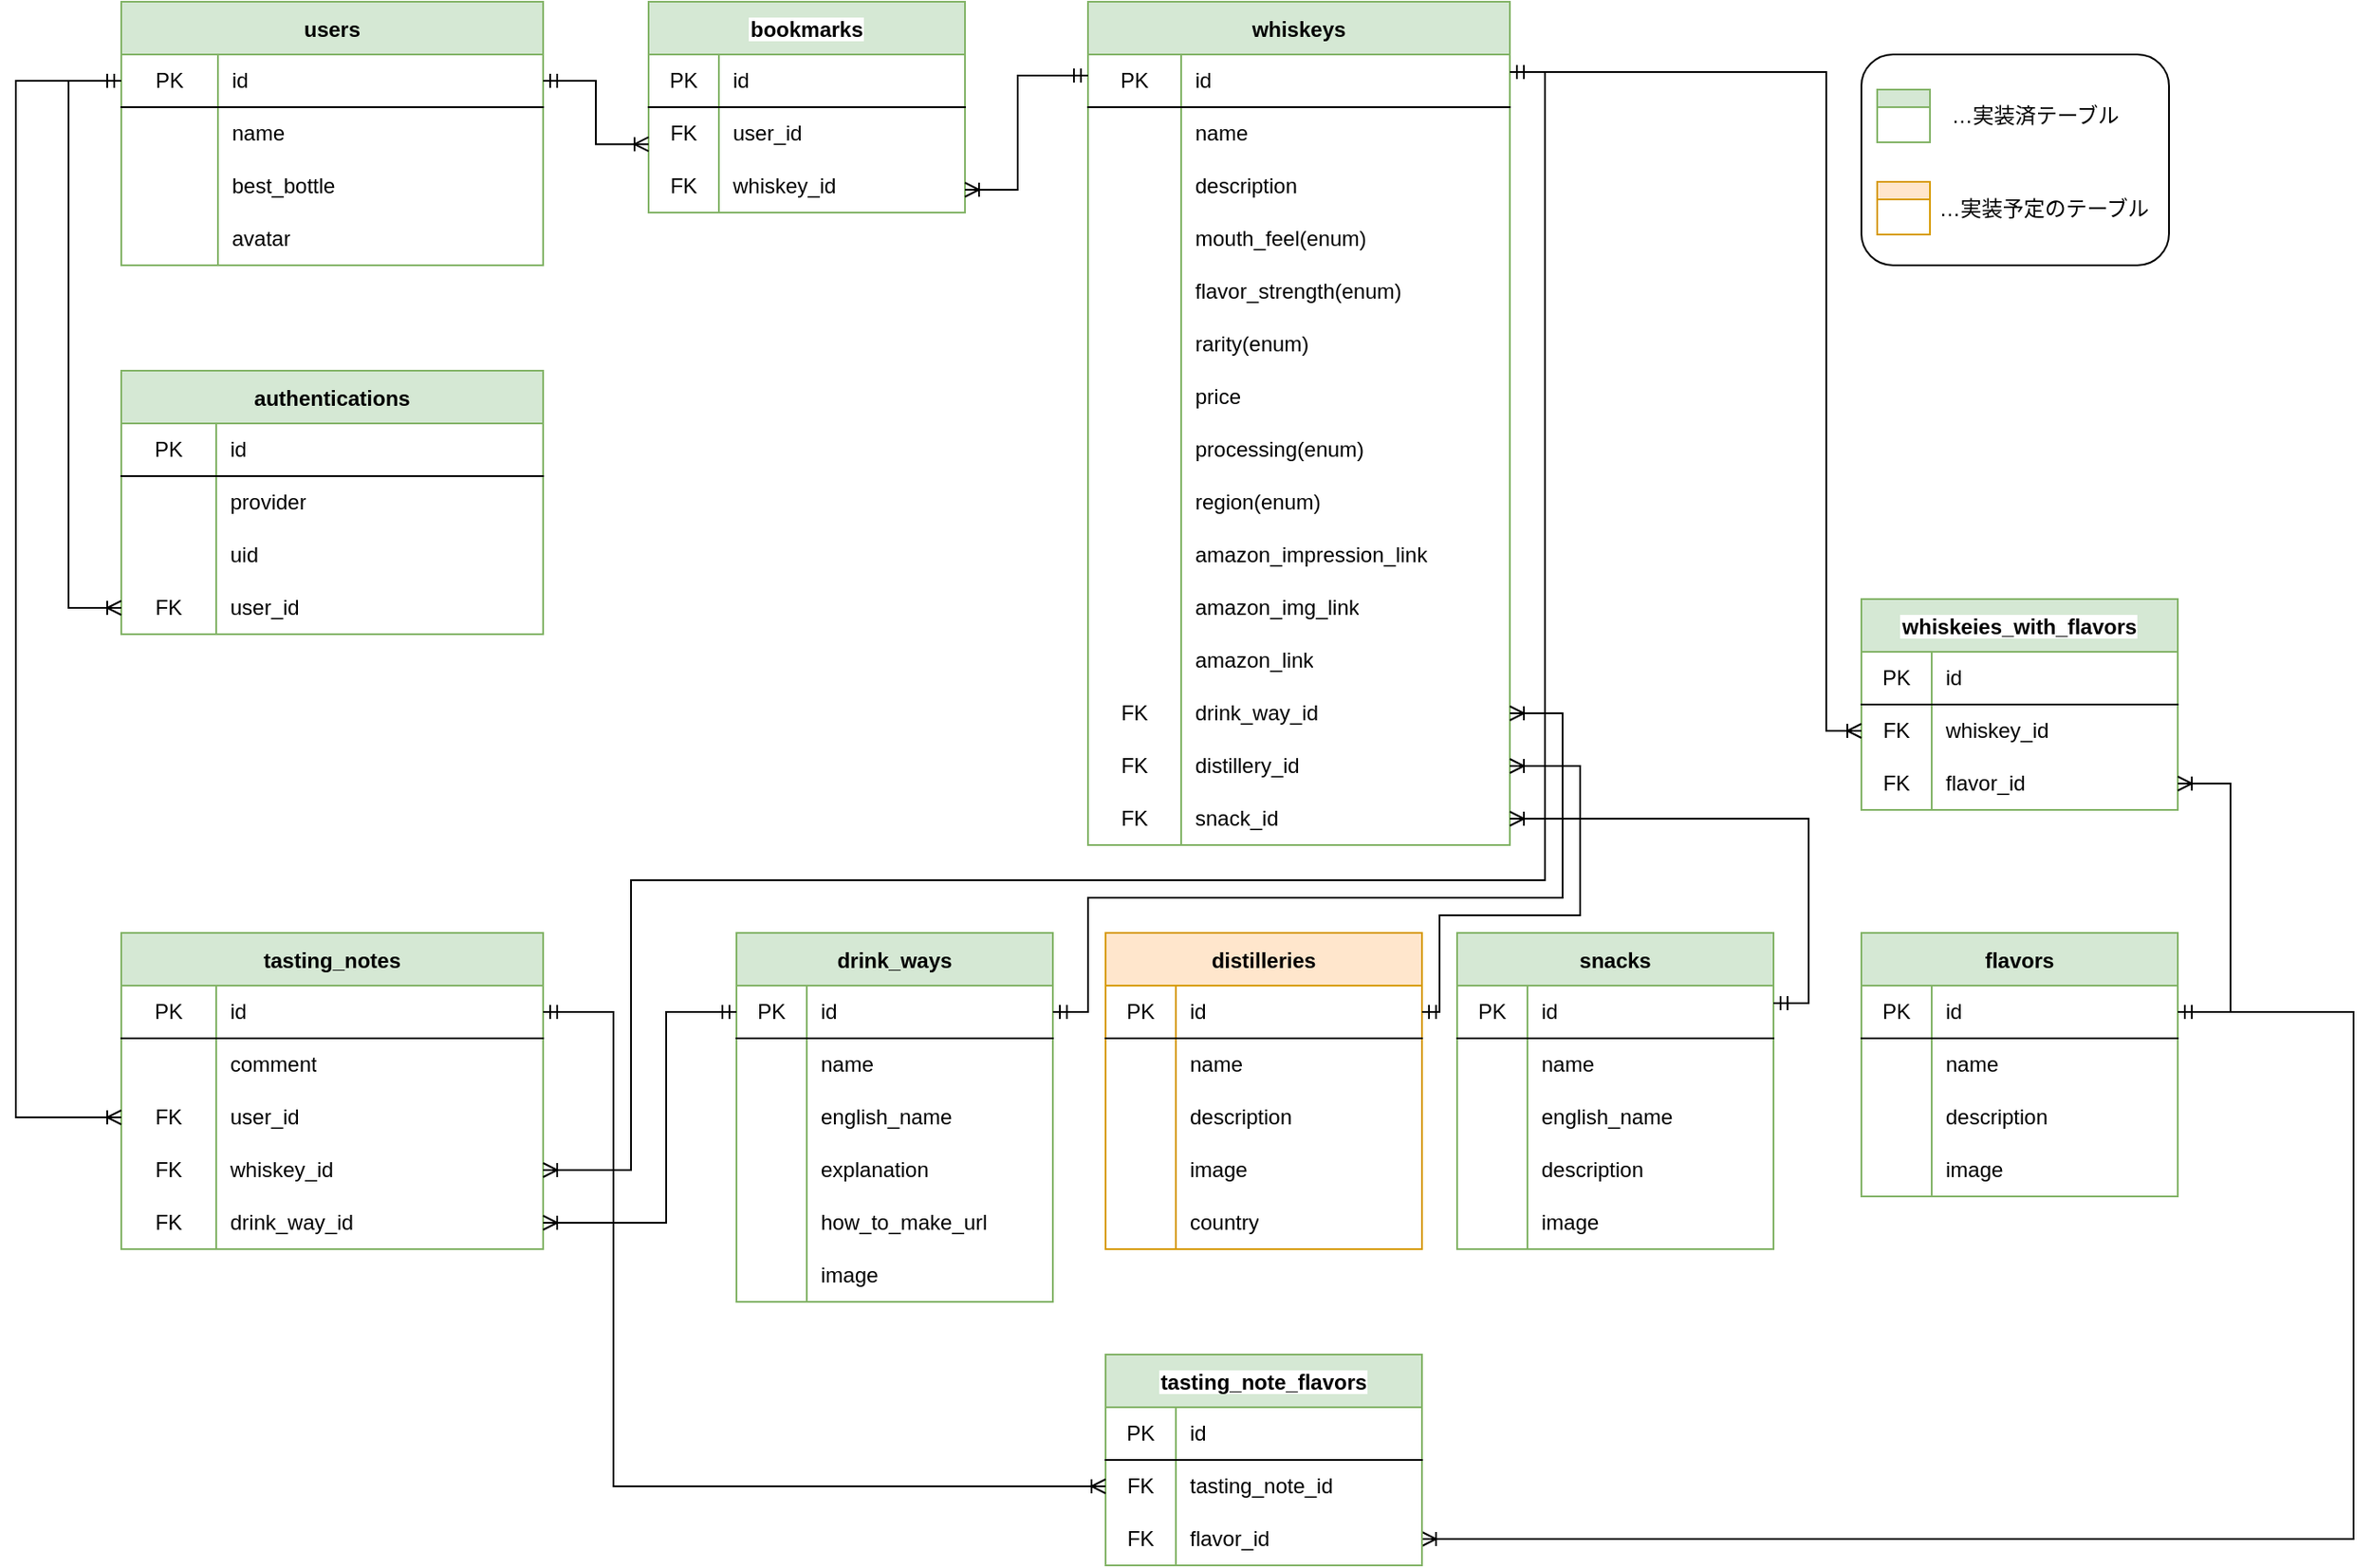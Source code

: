 <mxfile version="20.0.4" type="github">
  <diagram id="B6zozj2AaY3UkD2IrTkV" name="Page-1">
    <mxGraphModel dx="2291" dy="1978" grid="1" gridSize="10" guides="1" tooltips="1" connect="1" arrows="1" fold="1" page="1" pageScale="1" pageWidth="827" pageHeight="1169" math="0" shadow="0">
      <root>
        <mxCell id="WIyWlLk6GJQsqaUBKTNV-0" />
        <mxCell id="WIyWlLk6GJQsqaUBKTNV-1" parent="WIyWlLk6GJQsqaUBKTNV-0" />
        <mxCell id="iAbm7mLu2YSf8Fx5eU8r-4" value="users" style="shape=table;startSize=30;container=1;collapsible=0;childLayout=tableLayout;fixedRows=1;rowLines=0;fontStyle=1;align=center;pointerEvents=1;fillColor=#d5e8d4;strokeColor=#82b366;" parent="WIyWlLk6GJQsqaUBKTNV-1" vertex="1">
          <mxGeometry x="-680" y="-50" width="240" height="150" as="geometry" />
        </mxCell>
        <mxCell id="iAbm7mLu2YSf8Fx5eU8r-5" value="" style="shape=partialRectangle;html=1;whiteSpace=wrap;collapsible=0;dropTarget=0;pointerEvents=1;fillColor=none;top=0;left=0;bottom=1;right=0;points=[[0,0.5],[1,0.5]];portConstraint=eastwest;" parent="iAbm7mLu2YSf8Fx5eU8r-4" vertex="1">
          <mxGeometry y="30" width="240" height="30" as="geometry" />
        </mxCell>
        <mxCell id="iAbm7mLu2YSf8Fx5eU8r-6" value="PK" style="shape=partialRectangle;html=1;whiteSpace=wrap;connectable=0;fillColor=none;top=0;left=0;bottom=0;right=0;overflow=hidden;pointerEvents=1;" parent="iAbm7mLu2YSf8Fx5eU8r-5" vertex="1">
          <mxGeometry width="55" height="30" as="geometry">
            <mxRectangle width="55" height="30" as="alternateBounds" />
          </mxGeometry>
        </mxCell>
        <mxCell id="iAbm7mLu2YSf8Fx5eU8r-7" value="id" style="shape=partialRectangle;html=1;whiteSpace=wrap;connectable=0;fillColor=none;top=0;left=0;bottom=0;right=0;align=left;spacingLeft=6;overflow=hidden;pointerEvents=1;" parent="iAbm7mLu2YSf8Fx5eU8r-5" vertex="1">
          <mxGeometry x="55" width="185" height="30" as="geometry">
            <mxRectangle width="185" height="30" as="alternateBounds" />
          </mxGeometry>
        </mxCell>
        <mxCell id="iAbm7mLu2YSf8Fx5eU8r-8" value="" style="shape=partialRectangle;html=1;whiteSpace=wrap;collapsible=0;dropTarget=0;pointerEvents=1;fillColor=none;top=0;left=0;bottom=0;right=0;points=[[0,0.5],[1,0.5]];portConstraint=eastwest;" parent="iAbm7mLu2YSf8Fx5eU8r-4" vertex="1">
          <mxGeometry y="60" width="240" height="30" as="geometry" />
        </mxCell>
        <mxCell id="iAbm7mLu2YSf8Fx5eU8r-9" value="" style="shape=partialRectangle;html=1;whiteSpace=wrap;connectable=0;fillColor=none;top=0;left=0;bottom=0;right=0;overflow=hidden;pointerEvents=1;" parent="iAbm7mLu2YSf8Fx5eU8r-8" vertex="1">
          <mxGeometry width="55" height="30" as="geometry">
            <mxRectangle width="55" height="30" as="alternateBounds" />
          </mxGeometry>
        </mxCell>
        <mxCell id="iAbm7mLu2YSf8Fx5eU8r-10" value="name" style="shape=partialRectangle;html=1;whiteSpace=wrap;connectable=0;fillColor=none;top=0;left=0;bottom=0;right=0;align=left;spacingLeft=6;overflow=hidden;pointerEvents=1;" parent="iAbm7mLu2YSf8Fx5eU8r-8" vertex="1">
          <mxGeometry x="55" width="185" height="30" as="geometry">
            <mxRectangle width="185" height="30" as="alternateBounds" />
          </mxGeometry>
        </mxCell>
        <mxCell id="iAbm7mLu2YSf8Fx5eU8r-43" style="shape=partialRectangle;html=1;whiteSpace=wrap;collapsible=0;dropTarget=0;pointerEvents=1;fillColor=none;top=0;left=0;bottom=0;right=0;points=[[0,0.5],[1,0.5]];portConstraint=eastwest;" parent="iAbm7mLu2YSf8Fx5eU8r-4" vertex="1">
          <mxGeometry y="90" width="240" height="30" as="geometry" />
        </mxCell>
        <mxCell id="iAbm7mLu2YSf8Fx5eU8r-44" style="shape=partialRectangle;html=1;whiteSpace=wrap;connectable=0;fillColor=none;top=0;left=0;bottom=0;right=0;overflow=hidden;pointerEvents=1;" parent="iAbm7mLu2YSf8Fx5eU8r-43" vertex="1">
          <mxGeometry width="55" height="30" as="geometry">
            <mxRectangle width="55" height="30" as="alternateBounds" />
          </mxGeometry>
        </mxCell>
        <mxCell id="iAbm7mLu2YSf8Fx5eU8r-45" value="best_bottle" style="shape=partialRectangle;html=1;whiteSpace=wrap;connectable=0;fillColor=none;top=0;left=0;bottom=0;right=0;align=left;spacingLeft=6;overflow=hidden;pointerEvents=1;" parent="iAbm7mLu2YSf8Fx5eU8r-43" vertex="1">
          <mxGeometry x="55" width="185" height="30" as="geometry">
            <mxRectangle width="185" height="30" as="alternateBounds" />
          </mxGeometry>
        </mxCell>
        <mxCell id="iAbm7mLu2YSf8Fx5eU8r-11" value="" style="shape=partialRectangle;html=1;whiteSpace=wrap;collapsible=0;dropTarget=0;pointerEvents=1;fillColor=none;top=0;left=0;bottom=0;right=0;points=[[0,0.5],[1,0.5]];portConstraint=eastwest;" parent="iAbm7mLu2YSf8Fx5eU8r-4" vertex="1">
          <mxGeometry y="120" width="240" height="30" as="geometry" />
        </mxCell>
        <mxCell id="iAbm7mLu2YSf8Fx5eU8r-12" value="" style="shape=partialRectangle;html=1;whiteSpace=wrap;connectable=0;fillColor=none;top=0;left=0;bottom=0;right=0;overflow=hidden;pointerEvents=1;" parent="iAbm7mLu2YSf8Fx5eU8r-11" vertex="1">
          <mxGeometry width="55" height="30" as="geometry">
            <mxRectangle width="55" height="30" as="alternateBounds" />
          </mxGeometry>
        </mxCell>
        <mxCell id="iAbm7mLu2YSf8Fx5eU8r-13" value="avatar" style="shape=partialRectangle;html=1;whiteSpace=wrap;connectable=0;fillColor=none;top=0;left=0;bottom=0;right=0;align=left;spacingLeft=6;overflow=hidden;pointerEvents=1;" parent="iAbm7mLu2YSf8Fx5eU8r-11" vertex="1">
          <mxGeometry x="55" width="185" height="30" as="geometry">
            <mxRectangle width="185" height="30" as="alternateBounds" />
          </mxGeometry>
        </mxCell>
        <mxCell id="iAbm7mLu2YSf8Fx5eU8r-76" value="flavors" style="shape=table;startSize=30;container=1;collapsible=0;childLayout=tableLayout;fixedRows=1;rowLines=0;fontStyle=1;align=center;pointerEvents=1;fillColor=#d5e8d4;strokeColor=#82b366;" parent="WIyWlLk6GJQsqaUBKTNV-1" vertex="1">
          <mxGeometry x="310" y="480" width="180" height="150" as="geometry" />
        </mxCell>
        <mxCell id="iAbm7mLu2YSf8Fx5eU8r-77" value="" style="shape=partialRectangle;html=1;whiteSpace=wrap;collapsible=0;dropTarget=0;pointerEvents=1;fillColor=none;top=0;left=0;bottom=1;right=0;points=[[0,0.5],[1,0.5]];portConstraint=eastwest;" parent="iAbm7mLu2YSf8Fx5eU8r-76" vertex="1">
          <mxGeometry y="30" width="180" height="30" as="geometry" />
        </mxCell>
        <mxCell id="iAbm7mLu2YSf8Fx5eU8r-78" value="PK" style="shape=partialRectangle;html=1;whiteSpace=wrap;connectable=0;fillColor=none;top=0;left=0;bottom=0;right=0;overflow=hidden;pointerEvents=1;" parent="iAbm7mLu2YSf8Fx5eU8r-77" vertex="1">
          <mxGeometry width="40" height="30" as="geometry">
            <mxRectangle width="40" height="30" as="alternateBounds" />
          </mxGeometry>
        </mxCell>
        <mxCell id="iAbm7mLu2YSf8Fx5eU8r-79" value="id" style="shape=partialRectangle;html=1;whiteSpace=wrap;connectable=0;fillColor=none;top=0;left=0;bottom=0;right=0;align=left;spacingLeft=6;overflow=hidden;pointerEvents=1;" parent="iAbm7mLu2YSf8Fx5eU8r-77" vertex="1">
          <mxGeometry x="40" width="140" height="30" as="geometry">
            <mxRectangle width="140" height="30" as="alternateBounds" />
          </mxGeometry>
        </mxCell>
        <mxCell id="iAbm7mLu2YSf8Fx5eU8r-80" value="" style="shape=partialRectangle;html=1;whiteSpace=wrap;collapsible=0;dropTarget=0;pointerEvents=1;fillColor=none;top=0;left=0;bottom=0;right=0;points=[[0,0.5],[1,0.5]];portConstraint=eastwest;" parent="iAbm7mLu2YSf8Fx5eU8r-76" vertex="1">
          <mxGeometry y="60" width="180" height="30" as="geometry" />
        </mxCell>
        <mxCell id="iAbm7mLu2YSf8Fx5eU8r-81" value="" style="shape=partialRectangle;html=1;whiteSpace=wrap;connectable=0;fillColor=none;top=0;left=0;bottom=0;right=0;overflow=hidden;pointerEvents=1;" parent="iAbm7mLu2YSf8Fx5eU8r-80" vertex="1">
          <mxGeometry width="40" height="30" as="geometry">
            <mxRectangle width="40" height="30" as="alternateBounds" />
          </mxGeometry>
        </mxCell>
        <mxCell id="iAbm7mLu2YSf8Fx5eU8r-82" value="name" style="shape=partialRectangle;html=1;whiteSpace=wrap;connectable=0;fillColor=none;top=0;left=0;bottom=0;right=0;align=left;spacingLeft=6;overflow=hidden;pointerEvents=1;" parent="iAbm7mLu2YSf8Fx5eU8r-80" vertex="1">
          <mxGeometry x="40" width="140" height="30" as="geometry">
            <mxRectangle width="140" height="30" as="alternateBounds" />
          </mxGeometry>
        </mxCell>
        <mxCell id="iAbm7mLu2YSf8Fx5eU8r-83" value="" style="shape=partialRectangle;html=1;whiteSpace=wrap;collapsible=0;dropTarget=0;pointerEvents=1;fillColor=none;top=0;left=0;bottom=0;right=0;points=[[0,0.5],[1,0.5]];portConstraint=eastwest;" parent="iAbm7mLu2YSf8Fx5eU8r-76" vertex="1">
          <mxGeometry y="90" width="180" height="30" as="geometry" />
        </mxCell>
        <mxCell id="iAbm7mLu2YSf8Fx5eU8r-84" value="" style="shape=partialRectangle;html=1;whiteSpace=wrap;connectable=0;fillColor=none;top=0;left=0;bottom=0;right=0;overflow=hidden;pointerEvents=1;" parent="iAbm7mLu2YSf8Fx5eU8r-83" vertex="1">
          <mxGeometry width="40" height="30" as="geometry">
            <mxRectangle width="40" height="30" as="alternateBounds" />
          </mxGeometry>
        </mxCell>
        <mxCell id="iAbm7mLu2YSf8Fx5eU8r-85" value="description" style="shape=partialRectangle;html=1;whiteSpace=wrap;connectable=0;fillColor=none;top=0;left=0;bottom=0;right=0;align=left;spacingLeft=6;overflow=hidden;pointerEvents=1;" parent="iAbm7mLu2YSf8Fx5eU8r-83" vertex="1">
          <mxGeometry x="40" width="140" height="30" as="geometry">
            <mxRectangle width="140" height="30" as="alternateBounds" />
          </mxGeometry>
        </mxCell>
        <mxCell id="iAbm7mLu2YSf8Fx5eU8r-302" style="shape=partialRectangle;html=1;whiteSpace=wrap;collapsible=0;dropTarget=0;pointerEvents=1;fillColor=none;top=0;left=0;bottom=0;right=0;points=[[0,0.5],[1,0.5]];portConstraint=eastwest;" parent="iAbm7mLu2YSf8Fx5eU8r-76" vertex="1">
          <mxGeometry y="120" width="180" height="30" as="geometry" />
        </mxCell>
        <mxCell id="iAbm7mLu2YSf8Fx5eU8r-303" style="shape=partialRectangle;html=1;whiteSpace=wrap;connectable=0;fillColor=none;top=0;left=0;bottom=0;right=0;overflow=hidden;pointerEvents=1;" parent="iAbm7mLu2YSf8Fx5eU8r-302" vertex="1">
          <mxGeometry width="40" height="30" as="geometry">
            <mxRectangle width="40" height="30" as="alternateBounds" />
          </mxGeometry>
        </mxCell>
        <mxCell id="iAbm7mLu2YSf8Fx5eU8r-304" value="image" style="shape=partialRectangle;html=1;whiteSpace=wrap;connectable=0;fillColor=none;top=0;left=0;bottom=0;right=0;align=left;spacingLeft=6;overflow=hidden;pointerEvents=1;" parent="iAbm7mLu2YSf8Fx5eU8r-302" vertex="1">
          <mxGeometry x="40" width="140" height="30" as="geometry">
            <mxRectangle width="140" height="30" as="alternateBounds" />
          </mxGeometry>
        </mxCell>
        <mxCell id="iAbm7mLu2YSf8Fx5eU8r-104" value="whiskeys" style="shape=table;startSize=30;container=1;collapsible=0;childLayout=tableLayout;fixedRows=1;rowLines=0;fontStyle=1;align=center;pointerEvents=1;fillColor=#d5e8d4;strokeColor=#82b366;" parent="WIyWlLk6GJQsqaUBKTNV-1" vertex="1">
          <mxGeometry x="-130" y="-50" width="240" height="480" as="geometry" />
        </mxCell>
        <mxCell id="iAbm7mLu2YSf8Fx5eU8r-105" value="" style="shape=partialRectangle;html=1;whiteSpace=wrap;collapsible=0;dropTarget=0;pointerEvents=1;fillColor=none;top=0;left=0;bottom=1;right=0;points=[[0,0.5],[1,0.5]];portConstraint=eastwest;" parent="iAbm7mLu2YSf8Fx5eU8r-104" vertex="1">
          <mxGeometry y="30" width="240" height="30" as="geometry" />
        </mxCell>
        <mxCell id="iAbm7mLu2YSf8Fx5eU8r-106" value="PK" style="shape=partialRectangle;html=1;whiteSpace=wrap;connectable=0;fillColor=none;top=0;left=0;bottom=0;right=0;overflow=hidden;pointerEvents=1;" parent="iAbm7mLu2YSf8Fx5eU8r-105" vertex="1">
          <mxGeometry width="53" height="30" as="geometry">
            <mxRectangle width="53" height="30" as="alternateBounds" />
          </mxGeometry>
        </mxCell>
        <mxCell id="iAbm7mLu2YSf8Fx5eU8r-107" value="id" style="shape=partialRectangle;html=1;whiteSpace=wrap;connectable=0;fillColor=none;top=0;left=0;bottom=0;right=0;align=left;spacingLeft=6;overflow=hidden;pointerEvents=1;" parent="iAbm7mLu2YSf8Fx5eU8r-105" vertex="1">
          <mxGeometry x="53" width="187" height="30" as="geometry">
            <mxRectangle width="187" height="30" as="alternateBounds" />
          </mxGeometry>
        </mxCell>
        <mxCell id="iAbm7mLu2YSf8Fx5eU8r-108" value="" style="shape=partialRectangle;html=1;whiteSpace=wrap;collapsible=0;dropTarget=0;pointerEvents=1;fillColor=none;top=0;left=0;bottom=0;right=0;points=[[0,0.5],[1,0.5]];portConstraint=eastwest;" parent="iAbm7mLu2YSf8Fx5eU8r-104" vertex="1">
          <mxGeometry y="60" width="240" height="30" as="geometry" />
        </mxCell>
        <mxCell id="iAbm7mLu2YSf8Fx5eU8r-109" value="" style="shape=partialRectangle;html=1;whiteSpace=wrap;connectable=0;fillColor=none;top=0;left=0;bottom=0;right=0;overflow=hidden;pointerEvents=1;" parent="iAbm7mLu2YSf8Fx5eU8r-108" vertex="1">
          <mxGeometry width="53" height="30" as="geometry">
            <mxRectangle width="53" height="30" as="alternateBounds" />
          </mxGeometry>
        </mxCell>
        <mxCell id="iAbm7mLu2YSf8Fx5eU8r-110" value="name" style="shape=partialRectangle;html=1;whiteSpace=wrap;connectable=0;fillColor=none;top=0;left=0;bottom=0;right=0;align=left;spacingLeft=6;overflow=hidden;pointerEvents=1;" parent="iAbm7mLu2YSf8Fx5eU8r-108" vertex="1">
          <mxGeometry x="53" width="187" height="30" as="geometry">
            <mxRectangle width="187" height="30" as="alternateBounds" />
          </mxGeometry>
        </mxCell>
        <mxCell id="iAbm7mLu2YSf8Fx5eU8r-111" value="" style="shape=partialRectangle;html=1;whiteSpace=wrap;collapsible=0;dropTarget=0;pointerEvents=1;fillColor=none;top=0;left=0;bottom=0;right=0;points=[[0,0.5],[1,0.5]];portConstraint=eastwest;" parent="iAbm7mLu2YSf8Fx5eU8r-104" vertex="1">
          <mxGeometry y="90" width="240" height="30" as="geometry" />
        </mxCell>
        <mxCell id="iAbm7mLu2YSf8Fx5eU8r-112" value="" style="shape=partialRectangle;html=1;whiteSpace=wrap;connectable=0;fillColor=none;top=0;left=0;bottom=0;right=0;overflow=hidden;pointerEvents=1;" parent="iAbm7mLu2YSf8Fx5eU8r-111" vertex="1">
          <mxGeometry width="53" height="30" as="geometry">
            <mxRectangle width="53" height="30" as="alternateBounds" />
          </mxGeometry>
        </mxCell>
        <mxCell id="iAbm7mLu2YSf8Fx5eU8r-113" value="description" style="shape=partialRectangle;html=1;whiteSpace=wrap;connectable=0;fillColor=none;top=0;left=0;bottom=0;right=0;align=left;spacingLeft=6;overflow=hidden;pointerEvents=1;" parent="iAbm7mLu2YSf8Fx5eU8r-111" vertex="1">
          <mxGeometry x="53" width="187" height="30" as="geometry">
            <mxRectangle width="187" height="30" as="alternateBounds" />
          </mxGeometry>
        </mxCell>
        <mxCell id="iAbm7mLu2YSf8Fx5eU8r-114" style="shape=partialRectangle;html=1;whiteSpace=wrap;collapsible=0;dropTarget=0;pointerEvents=1;fillColor=none;top=0;left=0;bottom=0;right=0;points=[[0,0.5],[1,0.5]];portConstraint=eastwest;" parent="iAbm7mLu2YSf8Fx5eU8r-104" vertex="1">
          <mxGeometry y="120" width="240" height="30" as="geometry" />
        </mxCell>
        <mxCell id="iAbm7mLu2YSf8Fx5eU8r-115" style="shape=partialRectangle;html=1;whiteSpace=wrap;connectable=0;fillColor=none;top=0;left=0;bottom=0;right=0;overflow=hidden;pointerEvents=1;" parent="iAbm7mLu2YSf8Fx5eU8r-114" vertex="1">
          <mxGeometry width="53" height="30" as="geometry">
            <mxRectangle width="53" height="30" as="alternateBounds" />
          </mxGeometry>
        </mxCell>
        <mxCell id="iAbm7mLu2YSf8Fx5eU8r-116" value="mouth_feel(enum)" style="shape=partialRectangle;html=1;whiteSpace=wrap;connectable=0;fillColor=none;top=0;left=0;bottom=0;right=0;align=left;spacingLeft=6;overflow=hidden;pointerEvents=1;" parent="iAbm7mLu2YSf8Fx5eU8r-114" vertex="1">
          <mxGeometry x="53" width="187" height="30" as="geometry">
            <mxRectangle width="187" height="30" as="alternateBounds" />
          </mxGeometry>
        </mxCell>
        <mxCell id="iAbm7mLu2YSf8Fx5eU8r-117" style="shape=partialRectangle;html=1;whiteSpace=wrap;collapsible=0;dropTarget=0;pointerEvents=1;fillColor=none;top=0;left=0;bottom=0;right=0;points=[[0,0.5],[1,0.5]];portConstraint=eastwest;" parent="iAbm7mLu2YSf8Fx5eU8r-104" vertex="1">
          <mxGeometry y="150" width="240" height="30" as="geometry" />
        </mxCell>
        <mxCell id="iAbm7mLu2YSf8Fx5eU8r-118" style="shape=partialRectangle;html=1;whiteSpace=wrap;connectable=0;fillColor=none;top=0;left=0;bottom=0;right=0;overflow=hidden;pointerEvents=1;" parent="iAbm7mLu2YSf8Fx5eU8r-117" vertex="1">
          <mxGeometry width="53" height="30" as="geometry">
            <mxRectangle width="53" height="30" as="alternateBounds" />
          </mxGeometry>
        </mxCell>
        <mxCell id="iAbm7mLu2YSf8Fx5eU8r-119" value="flavor_strength(enum)" style="shape=partialRectangle;html=1;whiteSpace=wrap;connectable=0;fillColor=none;top=0;left=0;bottom=0;right=0;align=left;spacingLeft=6;overflow=hidden;pointerEvents=1;" parent="iAbm7mLu2YSf8Fx5eU8r-117" vertex="1">
          <mxGeometry x="53" width="187" height="30" as="geometry">
            <mxRectangle width="187" height="30" as="alternateBounds" />
          </mxGeometry>
        </mxCell>
        <mxCell id="iAbm7mLu2YSf8Fx5eU8r-120" style="shape=partialRectangle;html=1;whiteSpace=wrap;collapsible=0;dropTarget=0;pointerEvents=1;fillColor=none;top=0;left=0;bottom=0;right=0;points=[[0,0.5],[1,0.5]];portConstraint=eastwest;" parent="iAbm7mLu2YSf8Fx5eU8r-104" vertex="1">
          <mxGeometry y="180" width="240" height="30" as="geometry" />
        </mxCell>
        <mxCell id="iAbm7mLu2YSf8Fx5eU8r-121" style="shape=partialRectangle;html=1;whiteSpace=wrap;connectable=0;fillColor=none;top=0;left=0;bottom=0;right=0;overflow=hidden;pointerEvents=1;" parent="iAbm7mLu2YSf8Fx5eU8r-120" vertex="1">
          <mxGeometry width="53" height="30" as="geometry">
            <mxRectangle width="53" height="30" as="alternateBounds" />
          </mxGeometry>
        </mxCell>
        <mxCell id="iAbm7mLu2YSf8Fx5eU8r-122" value="rarity(enum)" style="shape=partialRectangle;html=1;whiteSpace=wrap;connectable=0;fillColor=none;top=0;left=0;bottom=0;right=0;align=left;spacingLeft=6;overflow=hidden;pointerEvents=1;" parent="iAbm7mLu2YSf8Fx5eU8r-120" vertex="1">
          <mxGeometry x="53" width="187" height="30" as="geometry">
            <mxRectangle width="187" height="30" as="alternateBounds" />
          </mxGeometry>
        </mxCell>
        <mxCell id="iAbm7mLu2YSf8Fx5eU8r-123" style="shape=partialRectangle;html=1;whiteSpace=wrap;collapsible=0;dropTarget=0;pointerEvents=1;fillColor=none;top=0;left=0;bottom=0;right=0;points=[[0,0.5],[1,0.5]];portConstraint=eastwest;" parent="iAbm7mLu2YSf8Fx5eU8r-104" vertex="1">
          <mxGeometry y="210" width="240" height="30" as="geometry" />
        </mxCell>
        <mxCell id="iAbm7mLu2YSf8Fx5eU8r-124" style="shape=partialRectangle;html=1;whiteSpace=wrap;connectable=0;fillColor=none;top=0;left=0;bottom=0;right=0;overflow=hidden;pointerEvents=1;" parent="iAbm7mLu2YSf8Fx5eU8r-123" vertex="1">
          <mxGeometry width="53" height="30" as="geometry">
            <mxRectangle width="53" height="30" as="alternateBounds" />
          </mxGeometry>
        </mxCell>
        <mxCell id="iAbm7mLu2YSf8Fx5eU8r-125" value="price" style="shape=partialRectangle;html=1;whiteSpace=wrap;connectable=0;fillColor=none;top=0;left=0;bottom=0;right=0;align=left;spacingLeft=6;overflow=hidden;pointerEvents=1;" parent="iAbm7mLu2YSf8Fx5eU8r-123" vertex="1">
          <mxGeometry x="53" width="187" height="30" as="geometry">
            <mxRectangle width="187" height="30" as="alternateBounds" />
          </mxGeometry>
        </mxCell>
        <mxCell id="HZYmMuGVgNWtQE-nrAp_-14" style="shape=partialRectangle;html=1;whiteSpace=wrap;collapsible=0;dropTarget=0;pointerEvents=1;fillColor=none;top=0;left=0;bottom=0;right=0;points=[[0,0.5],[1,0.5]];portConstraint=eastwest;" parent="iAbm7mLu2YSf8Fx5eU8r-104" vertex="1">
          <mxGeometry y="240" width="240" height="30" as="geometry" />
        </mxCell>
        <mxCell id="HZYmMuGVgNWtQE-nrAp_-15" style="shape=partialRectangle;html=1;whiteSpace=wrap;connectable=0;fillColor=none;top=0;left=0;bottom=0;right=0;overflow=hidden;pointerEvents=1;" parent="HZYmMuGVgNWtQE-nrAp_-14" vertex="1">
          <mxGeometry width="53" height="30" as="geometry">
            <mxRectangle width="53" height="30" as="alternateBounds" />
          </mxGeometry>
        </mxCell>
        <mxCell id="HZYmMuGVgNWtQE-nrAp_-16" value="&lt;span style=&quot;&quot;&gt;processing(enum)&lt;/span&gt;" style="shape=partialRectangle;html=1;whiteSpace=wrap;connectable=0;fillColor=none;top=0;left=0;bottom=0;right=0;align=left;spacingLeft=6;overflow=hidden;pointerEvents=1;" parent="HZYmMuGVgNWtQE-nrAp_-14" vertex="1">
          <mxGeometry x="53" width="187" height="30" as="geometry">
            <mxRectangle width="187" height="30" as="alternateBounds" />
          </mxGeometry>
        </mxCell>
        <mxCell id="HZYmMuGVgNWtQE-nrAp_-17" style="shape=partialRectangle;html=1;whiteSpace=wrap;collapsible=0;dropTarget=0;pointerEvents=1;fillColor=none;top=0;left=0;bottom=0;right=0;points=[[0,0.5],[1,0.5]];portConstraint=eastwest;" parent="iAbm7mLu2YSf8Fx5eU8r-104" vertex="1">
          <mxGeometry y="270" width="240" height="30" as="geometry" />
        </mxCell>
        <mxCell id="HZYmMuGVgNWtQE-nrAp_-18" style="shape=partialRectangle;html=1;whiteSpace=wrap;connectable=0;fillColor=none;top=0;left=0;bottom=0;right=0;overflow=hidden;pointerEvents=1;" parent="HZYmMuGVgNWtQE-nrAp_-17" vertex="1">
          <mxGeometry width="53" height="30" as="geometry">
            <mxRectangle width="53" height="30" as="alternateBounds" />
          </mxGeometry>
        </mxCell>
        <mxCell id="HZYmMuGVgNWtQE-nrAp_-19" value="region(enum)" style="shape=partialRectangle;html=1;whiteSpace=wrap;connectable=0;fillColor=none;top=0;left=0;bottom=0;right=0;align=left;spacingLeft=6;overflow=hidden;pointerEvents=1;" parent="HZYmMuGVgNWtQE-nrAp_-17" vertex="1">
          <mxGeometry x="53" width="187" height="30" as="geometry">
            <mxRectangle width="187" height="30" as="alternateBounds" />
          </mxGeometry>
        </mxCell>
        <mxCell id="OUsCKUFhpICIOKy8SKIW-72" style="shape=partialRectangle;html=1;whiteSpace=wrap;collapsible=0;dropTarget=0;pointerEvents=1;fillColor=none;top=0;left=0;bottom=0;right=0;points=[[0,0.5],[1,0.5]];portConstraint=eastwest;" parent="iAbm7mLu2YSf8Fx5eU8r-104" vertex="1">
          <mxGeometry y="300" width="240" height="30" as="geometry" />
        </mxCell>
        <mxCell id="OUsCKUFhpICIOKy8SKIW-73" style="shape=partialRectangle;html=1;whiteSpace=wrap;connectable=0;fillColor=none;top=0;left=0;bottom=0;right=0;overflow=hidden;pointerEvents=1;" parent="OUsCKUFhpICIOKy8SKIW-72" vertex="1">
          <mxGeometry width="53" height="30" as="geometry">
            <mxRectangle width="53" height="30" as="alternateBounds" />
          </mxGeometry>
        </mxCell>
        <mxCell id="OUsCKUFhpICIOKy8SKIW-74" value="amazon_impression_link" style="shape=partialRectangle;html=1;whiteSpace=wrap;connectable=0;fillColor=none;top=0;left=0;bottom=0;right=0;align=left;spacingLeft=6;overflow=hidden;pointerEvents=1;" parent="OUsCKUFhpICIOKy8SKIW-72" vertex="1">
          <mxGeometry x="53" width="187" height="30" as="geometry">
            <mxRectangle width="187" height="30" as="alternateBounds" />
          </mxGeometry>
        </mxCell>
        <mxCell id="OUsCKUFhpICIOKy8SKIW-75" style="shape=partialRectangle;html=1;whiteSpace=wrap;collapsible=0;dropTarget=0;pointerEvents=1;fillColor=none;top=0;left=0;bottom=0;right=0;points=[[0,0.5],[1,0.5]];portConstraint=eastwest;" parent="iAbm7mLu2YSf8Fx5eU8r-104" vertex="1">
          <mxGeometry y="330" width="240" height="30" as="geometry" />
        </mxCell>
        <mxCell id="OUsCKUFhpICIOKy8SKIW-76" style="shape=partialRectangle;html=1;whiteSpace=wrap;connectable=0;fillColor=none;top=0;left=0;bottom=0;right=0;overflow=hidden;pointerEvents=1;" parent="OUsCKUFhpICIOKy8SKIW-75" vertex="1">
          <mxGeometry width="53" height="30" as="geometry">
            <mxRectangle width="53" height="30" as="alternateBounds" />
          </mxGeometry>
        </mxCell>
        <mxCell id="OUsCKUFhpICIOKy8SKIW-77" value="amazon_img_link" style="shape=partialRectangle;html=1;whiteSpace=wrap;connectable=0;fillColor=none;top=0;left=0;bottom=0;right=0;align=left;spacingLeft=6;overflow=hidden;pointerEvents=1;" parent="OUsCKUFhpICIOKy8SKIW-75" vertex="1">
          <mxGeometry x="53" width="187" height="30" as="geometry">
            <mxRectangle width="187" height="30" as="alternateBounds" />
          </mxGeometry>
        </mxCell>
        <mxCell id="iAbm7mLu2YSf8Fx5eU8r-126" style="shape=partialRectangle;html=1;whiteSpace=wrap;collapsible=0;dropTarget=0;pointerEvents=1;fillColor=none;top=0;left=0;bottom=0;right=0;points=[[0,0.5],[1,0.5]];portConstraint=eastwest;" parent="iAbm7mLu2YSf8Fx5eU8r-104" vertex="1">
          <mxGeometry y="360" width="240" height="30" as="geometry" />
        </mxCell>
        <mxCell id="iAbm7mLu2YSf8Fx5eU8r-127" style="shape=partialRectangle;html=1;whiteSpace=wrap;connectable=0;fillColor=none;top=0;left=0;bottom=0;right=0;overflow=hidden;pointerEvents=1;" parent="iAbm7mLu2YSf8Fx5eU8r-126" vertex="1">
          <mxGeometry width="53" height="30" as="geometry">
            <mxRectangle width="53" height="30" as="alternateBounds" />
          </mxGeometry>
        </mxCell>
        <mxCell id="iAbm7mLu2YSf8Fx5eU8r-128" value="amazon_link" style="shape=partialRectangle;html=1;whiteSpace=wrap;connectable=0;fillColor=none;top=0;left=0;bottom=0;right=0;align=left;spacingLeft=6;overflow=hidden;pointerEvents=1;" parent="iAbm7mLu2YSf8Fx5eU8r-126" vertex="1">
          <mxGeometry x="53" width="187" height="30" as="geometry">
            <mxRectangle width="187" height="30" as="alternateBounds" />
          </mxGeometry>
        </mxCell>
        <mxCell id="N8TpfTawvCsR-sJTv87n-7" style="shape=partialRectangle;html=1;whiteSpace=wrap;collapsible=0;dropTarget=0;pointerEvents=1;fillColor=none;top=0;left=0;bottom=0;right=0;points=[[0,0.5],[1,0.5]];portConstraint=eastwest;" parent="iAbm7mLu2YSf8Fx5eU8r-104" vertex="1">
          <mxGeometry y="390" width="240" height="30" as="geometry" />
        </mxCell>
        <mxCell id="N8TpfTawvCsR-sJTv87n-8" value="FK" style="shape=partialRectangle;html=1;whiteSpace=wrap;connectable=0;fillColor=none;top=0;left=0;bottom=0;right=0;overflow=hidden;pointerEvents=1;" parent="N8TpfTawvCsR-sJTv87n-7" vertex="1">
          <mxGeometry width="53" height="30" as="geometry">
            <mxRectangle width="53" height="30" as="alternateBounds" />
          </mxGeometry>
        </mxCell>
        <mxCell id="N8TpfTawvCsR-sJTv87n-9" value="drink_way_id" style="shape=partialRectangle;html=1;whiteSpace=wrap;connectable=0;fillColor=none;top=0;left=0;bottom=0;right=0;align=left;spacingLeft=6;overflow=hidden;pointerEvents=1;" parent="N8TpfTawvCsR-sJTv87n-7" vertex="1">
          <mxGeometry x="53" width="187" height="30" as="geometry">
            <mxRectangle width="187" height="30" as="alternateBounds" />
          </mxGeometry>
        </mxCell>
        <mxCell id="N8TpfTawvCsR-sJTv87n-10" style="shape=partialRectangle;html=1;whiteSpace=wrap;collapsible=0;dropTarget=0;pointerEvents=1;fillColor=none;top=0;left=0;bottom=0;right=0;points=[[0,0.5],[1,0.5]];portConstraint=eastwest;" parent="iAbm7mLu2YSf8Fx5eU8r-104" vertex="1">
          <mxGeometry y="420" width="240" height="30" as="geometry" />
        </mxCell>
        <mxCell id="N8TpfTawvCsR-sJTv87n-11" value="FK" style="shape=partialRectangle;html=1;whiteSpace=wrap;connectable=0;fillColor=none;top=0;left=0;bottom=0;right=0;overflow=hidden;pointerEvents=1;" parent="N8TpfTawvCsR-sJTv87n-10" vertex="1">
          <mxGeometry width="53" height="30" as="geometry">
            <mxRectangle width="53" height="30" as="alternateBounds" />
          </mxGeometry>
        </mxCell>
        <mxCell id="N8TpfTawvCsR-sJTv87n-12" value="distillery_id" style="shape=partialRectangle;html=1;whiteSpace=wrap;connectable=0;fillColor=none;top=0;left=0;bottom=0;right=0;align=left;spacingLeft=6;overflow=hidden;pointerEvents=1;" parent="N8TpfTawvCsR-sJTv87n-10" vertex="1">
          <mxGeometry x="53" width="187" height="30" as="geometry">
            <mxRectangle width="187" height="30" as="alternateBounds" />
          </mxGeometry>
        </mxCell>
        <mxCell id="N8TpfTawvCsR-sJTv87n-13" style="shape=partialRectangle;html=1;whiteSpace=wrap;collapsible=0;dropTarget=0;pointerEvents=1;fillColor=none;top=0;left=0;bottom=0;right=0;points=[[0,0.5],[1,0.5]];portConstraint=eastwest;" parent="iAbm7mLu2YSf8Fx5eU8r-104" vertex="1">
          <mxGeometry y="450" width="240" height="30" as="geometry" />
        </mxCell>
        <mxCell id="N8TpfTawvCsR-sJTv87n-14" value="FK" style="shape=partialRectangle;html=1;whiteSpace=wrap;connectable=0;fillColor=none;top=0;left=0;bottom=0;right=0;overflow=hidden;pointerEvents=1;" parent="N8TpfTawvCsR-sJTv87n-13" vertex="1">
          <mxGeometry width="53" height="30" as="geometry">
            <mxRectangle width="53" height="30" as="alternateBounds" />
          </mxGeometry>
        </mxCell>
        <mxCell id="N8TpfTawvCsR-sJTv87n-15" value="snack_id" style="shape=partialRectangle;html=1;whiteSpace=wrap;connectable=0;fillColor=none;top=0;left=0;bottom=0;right=0;align=left;spacingLeft=6;overflow=hidden;pointerEvents=1;" parent="N8TpfTawvCsR-sJTv87n-13" vertex="1">
          <mxGeometry x="53" width="187" height="30" as="geometry">
            <mxRectangle width="187" height="30" as="alternateBounds" />
          </mxGeometry>
        </mxCell>
        <mxCell id="iAbm7mLu2YSf8Fx5eU8r-132" value="drink_ways" style="shape=table;startSize=30;container=1;collapsible=0;childLayout=tableLayout;fixedRows=1;rowLines=0;fontStyle=1;align=center;pointerEvents=1;fillColor=#d5e8d4;strokeColor=#82b366;" parent="WIyWlLk6GJQsqaUBKTNV-1" vertex="1">
          <mxGeometry x="-330" y="480" width="180" height="210" as="geometry" />
        </mxCell>
        <mxCell id="iAbm7mLu2YSf8Fx5eU8r-133" value="" style="shape=partialRectangle;html=1;whiteSpace=wrap;collapsible=0;dropTarget=0;pointerEvents=1;fillColor=none;top=0;left=0;bottom=1;right=0;points=[[0,0.5],[1,0.5]];portConstraint=eastwest;" parent="iAbm7mLu2YSf8Fx5eU8r-132" vertex="1">
          <mxGeometry y="30" width="180" height="30" as="geometry" />
        </mxCell>
        <mxCell id="iAbm7mLu2YSf8Fx5eU8r-134" value="PK" style="shape=partialRectangle;html=1;whiteSpace=wrap;connectable=0;fillColor=none;top=0;left=0;bottom=0;right=0;overflow=hidden;pointerEvents=1;" parent="iAbm7mLu2YSf8Fx5eU8r-133" vertex="1">
          <mxGeometry width="40" height="30" as="geometry">
            <mxRectangle width="40" height="30" as="alternateBounds" />
          </mxGeometry>
        </mxCell>
        <mxCell id="iAbm7mLu2YSf8Fx5eU8r-135" value="id" style="shape=partialRectangle;html=1;whiteSpace=wrap;connectable=0;fillColor=none;top=0;left=0;bottom=0;right=0;align=left;spacingLeft=6;overflow=hidden;pointerEvents=1;" parent="iAbm7mLu2YSf8Fx5eU8r-133" vertex="1">
          <mxGeometry x="40" width="140" height="30" as="geometry">
            <mxRectangle width="140" height="30" as="alternateBounds" />
          </mxGeometry>
        </mxCell>
        <mxCell id="iAbm7mLu2YSf8Fx5eU8r-136" value="" style="shape=partialRectangle;html=1;whiteSpace=wrap;collapsible=0;dropTarget=0;pointerEvents=1;fillColor=none;top=0;left=0;bottom=0;right=0;points=[[0,0.5],[1,0.5]];portConstraint=eastwest;" parent="iAbm7mLu2YSf8Fx5eU8r-132" vertex="1">
          <mxGeometry y="60" width="180" height="30" as="geometry" />
        </mxCell>
        <mxCell id="iAbm7mLu2YSf8Fx5eU8r-137" value="" style="shape=partialRectangle;html=1;whiteSpace=wrap;connectable=0;fillColor=none;top=0;left=0;bottom=0;right=0;overflow=hidden;pointerEvents=1;" parent="iAbm7mLu2YSf8Fx5eU8r-136" vertex="1">
          <mxGeometry width="40" height="30" as="geometry">
            <mxRectangle width="40" height="30" as="alternateBounds" />
          </mxGeometry>
        </mxCell>
        <mxCell id="iAbm7mLu2YSf8Fx5eU8r-138" value="name" style="shape=partialRectangle;html=1;whiteSpace=wrap;connectable=0;fillColor=none;top=0;left=0;bottom=0;right=0;align=left;spacingLeft=6;overflow=hidden;pointerEvents=1;" parent="iAbm7mLu2YSf8Fx5eU8r-136" vertex="1">
          <mxGeometry x="40" width="140" height="30" as="geometry">
            <mxRectangle width="140" height="30" as="alternateBounds" />
          </mxGeometry>
        </mxCell>
        <mxCell id="N8TpfTawvCsR-sJTv87n-0" style="shape=partialRectangle;html=1;whiteSpace=wrap;collapsible=0;dropTarget=0;pointerEvents=1;fillColor=none;top=0;left=0;bottom=0;right=0;points=[[0,0.5],[1,0.5]];portConstraint=eastwest;" parent="iAbm7mLu2YSf8Fx5eU8r-132" vertex="1">
          <mxGeometry y="90" width="180" height="30" as="geometry" />
        </mxCell>
        <mxCell id="N8TpfTawvCsR-sJTv87n-1" style="shape=partialRectangle;html=1;whiteSpace=wrap;connectable=0;fillColor=none;top=0;left=0;bottom=0;right=0;overflow=hidden;pointerEvents=1;" parent="N8TpfTawvCsR-sJTv87n-0" vertex="1">
          <mxGeometry width="40" height="30" as="geometry">
            <mxRectangle width="40" height="30" as="alternateBounds" />
          </mxGeometry>
        </mxCell>
        <mxCell id="N8TpfTawvCsR-sJTv87n-2" value="english_name" style="shape=partialRectangle;html=1;whiteSpace=wrap;connectable=0;fillColor=none;top=0;left=0;bottom=0;right=0;align=left;spacingLeft=6;overflow=hidden;pointerEvents=1;" parent="N8TpfTawvCsR-sJTv87n-0" vertex="1">
          <mxGeometry x="40" width="140" height="30" as="geometry">
            <mxRectangle width="140" height="30" as="alternateBounds" />
          </mxGeometry>
        </mxCell>
        <mxCell id="iAbm7mLu2YSf8Fx5eU8r-139" value="" style="shape=partialRectangle;html=1;whiteSpace=wrap;collapsible=0;dropTarget=0;pointerEvents=1;fillColor=none;top=0;left=0;bottom=0;right=0;points=[[0,0.5],[1,0.5]];portConstraint=eastwest;" parent="iAbm7mLu2YSf8Fx5eU8r-132" vertex="1">
          <mxGeometry y="120" width="180" height="30" as="geometry" />
        </mxCell>
        <mxCell id="iAbm7mLu2YSf8Fx5eU8r-140" value="" style="shape=partialRectangle;html=1;whiteSpace=wrap;connectable=0;fillColor=none;top=0;left=0;bottom=0;right=0;overflow=hidden;pointerEvents=1;" parent="iAbm7mLu2YSf8Fx5eU8r-139" vertex="1">
          <mxGeometry width="40" height="30" as="geometry">
            <mxRectangle width="40" height="30" as="alternateBounds" />
          </mxGeometry>
        </mxCell>
        <mxCell id="iAbm7mLu2YSf8Fx5eU8r-141" value="explanation" style="shape=partialRectangle;html=1;whiteSpace=wrap;connectable=0;fillColor=none;top=0;left=0;bottom=0;right=0;align=left;spacingLeft=6;overflow=hidden;pointerEvents=1;" parent="iAbm7mLu2YSf8Fx5eU8r-139" vertex="1">
          <mxGeometry x="40" width="140" height="30" as="geometry">
            <mxRectangle width="140" height="30" as="alternateBounds" />
          </mxGeometry>
        </mxCell>
        <mxCell id="0" style="shape=partialRectangle;html=1;whiteSpace=wrap;collapsible=0;dropTarget=0;pointerEvents=1;fillColor=none;top=0;left=0;bottom=0;right=0;points=[[0,0.5],[1,0.5]];portConstraint=eastwest;" parent="iAbm7mLu2YSf8Fx5eU8r-132" vertex="1">
          <mxGeometry y="150" width="180" height="30" as="geometry" />
        </mxCell>
        <mxCell id="1" style="shape=partialRectangle;html=1;whiteSpace=wrap;connectable=0;fillColor=none;top=0;left=0;bottom=0;right=0;overflow=hidden;pointerEvents=1;" parent="0" vertex="1">
          <mxGeometry width="40" height="30" as="geometry">
            <mxRectangle width="40" height="30" as="alternateBounds" />
          </mxGeometry>
        </mxCell>
        <mxCell id="2" value="how_to_make_url" style="shape=partialRectangle;html=1;whiteSpace=wrap;connectable=0;fillColor=none;top=0;left=0;bottom=0;right=0;align=left;spacingLeft=6;overflow=hidden;pointerEvents=1;" parent="0" vertex="1">
          <mxGeometry x="40" width="140" height="30" as="geometry">
            <mxRectangle width="140" height="30" as="alternateBounds" />
          </mxGeometry>
        </mxCell>
        <mxCell id="iAbm7mLu2YSf8Fx5eU8r-217" style="shape=partialRectangle;html=1;whiteSpace=wrap;collapsible=0;dropTarget=0;pointerEvents=1;fillColor=none;top=0;left=0;bottom=0;right=0;points=[[0,0.5],[1,0.5]];portConstraint=eastwest;" parent="iAbm7mLu2YSf8Fx5eU8r-132" vertex="1">
          <mxGeometry y="180" width="180" height="30" as="geometry" />
        </mxCell>
        <mxCell id="iAbm7mLu2YSf8Fx5eU8r-218" style="shape=partialRectangle;html=1;whiteSpace=wrap;connectable=0;fillColor=none;top=0;left=0;bottom=0;right=0;overflow=hidden;pointerEvents=1;" parent="iAbm7mLu2YSf8Fx5eU8r-217" vertex="1">
          <mxGeometry width="40" height="30" as="geometry">
            <mxRectangle width="40" height="30" as="alternateBounds" />
          </mxGeometry>
        </mxCell>
        <mxCell id="iAbm7mLu2YSf8Fx5eU8r-219" value="image" style="shape=partialRectangle;html=1;whiteSpace=wrap;connectable=0;fillColor=none;top=0;left=0;bottom=0;right=0;align=left;spacingLeft=6;overflow=hidden;pointerEvents=1;" parent="iAbm7mLu2YSf8Fx5eU8r-217" vertex="1">
          <mxGeometry x="40" width="140" height="30" as="geometry">
            <mxRectangle width="140" height="30" as="alternateBounds" />
          </mxGeometry>
        </mxCell>
        <mxCell id="iAbm7mLu2YSf8Fx5eU8r-161" value="distilleries" style="shape=table;startSize=30;container=1;collapsible=0;childLayout=tableLayout;fixedRows=1;rowLines=0;fontStyle=1;align=center;pointerEvents=1;fillColor=#ffe6cc;strokeColor=#d79b00;" parent="WIyWlLk6GJQsqaUBKTNV-1" vertex="1">
          <mxGeometry x="-120" y="480" width="180" height="180" as="geometry" />
        </mxCell>
        <mxCell id="iAbm7mLu2YSf8Fx5eU8r-162" value="" style="shape=partialRectangle;html=1;whiteSpace=wrap;collapsible=0;dropTarget=0;pointerEvents=1;fillColor=none;top=0;left=0;bottom=1;right=0;points=[[0,0.5],[1,0.5]];portConstraint=eastwest;" parent="iAbm7mLu2YSf8Fx5eU8r-161" vertex="1">
          <mxGeometry y="30" width="180" height="30" as="geometry" />
        </mxCell>
        <mxCell id="iAbm7mLu2YSf8Fx5eU8r-163" value="PK" style="shape=partialRectangle;html=1;whiteSpace=wrap;connectable=0;fillColor=none;top=0;left=0;bottom=0;right=0;overflow=hidden;pointerEvents=1;" parent="iAbm7mLu2YSf8Fx5eU8r-162" vertex="1">
          <mxGeometry width="40" height="30" as="geometry">
            <mxRectangle width="40" height="30" as="alternateBounds" />
          </mxGeometry>
        </mxCell>
        <mxCell id="iAbm7mLu2YSf8Fx5eU8r-164" value="id" style="shape=partialRectangle;html=1;whiteSpace=wrap;connectable=0;fillColor=none;top=0;left=0;bottom=0;right=0;align=left;spacingLeft=6;overflow=hidden;pointerEvents=1;" parent="iAbm7mLu2YSf8Fx5eU8r-162" vertex="1">
          <mxGeometry x="40" width="140" height="30" as="geometry">
            <mxRectangle width="140" height="30" as="alternateBounds" />
          </mxGeometry>
        </mxCell>
        <mxCell id="iAbm7mLu2YSf8Fx5eU8r-165" value="" style="shape=partialRectangle;html=1;whiteSpace=wrap;collapsible=0;dropTarget=0;pointerEvents=1;fillColor=none;top=0;left=0;bottom=0;right=0;points=[[0,0.5],[1,0.5]];portConstraint=eastwest;" parent="iAbm7mLu2YSf8Fx5eU8r-161" vertex="1">
          <mxGeometry y="60" width="180" height="30" as="geometry" />
        </mxCell>
        <mxCell id="iAbm7mLu2YSf8Fx5eU8r-166" value="" style="shape=partialRectangle;html=1;whiteSpace=wrap;connectable=0;fillColor=none;top=0;left=0;bottom=0;right=0;overflow=hidden;pointerEvents=1;" parent="iAbm7mLu2YSf8Fx5eU8r-165" vertex="1">
          <mxGeometry width="40" height="30" as="geometry">
            <mxRectangle width="40" height="30" as="alternateBounds" />
          </mxGeometry>
        </mxCell>
        <mxCell id="iAbm7mLu2YSf8Fx5eU8r-167" value="name" style="shape=partialRectangle;html=1;whiteSpace=wrap;connectable=0;fillColor=none;top=0;left=0;bottom=0;right=0;align=left;spacingLeft=6;overflow=hidden;pointerEvents=1;" parent="iAbm7mLu2YSf8Fx5eU8r-165" vertex="1">
          <mxGeometry x="40" width="140" height="30" as="geometry">
            <mxRectangle width="140" height="30" as="alternateBounds" />
          </mxGeometry>
        </mxCell>
        <mxCell id="iAbm7mLu2YSf8Fx5eU8r-168" value="" style="shape=partialRectangle;html=1;whiteSpace=wrap;collapsible=0;dropTarget=0;pointerEvents=1;fillColor=none;top=0;left=0;bottom=0;right=0;points=[[0,0.5],[1,0.5]];portConstraint=eastwest;" parent="iAbm7mLu2YSf8Fx5eU8r-161" vertex="1">
          <mxGeometry y="90" width="180" height="30" as="geometry" />
        </mxCell>
        <mxCell id="iAbm7mLu2YSf8Fx5eU8r-169" value="" style="shape=partialRectangle;html=1;whiteSpace=wrap;connectable=0;fillColor=none;top=0;left=0;bottom=0;right=0;overflow=hidden;pointerEvents=1;" parent="iAbm7mLu2YSf8Fx5eU8r-168" vertex="1">
          <mxGeometry width="40" height="30" as="geometry">
            <mxRectangle width="40" height="30" as="alternateBounds" />
          </mxGeometry>
        </mxCell>
        <mxCell id="iAbm7mLu2YSf8Fx5eU8r-170" value="description" style="shape=partialRectangle;html=1;whiteSpace=wrap;connectable=0;fillColor=none;top=0;left=0;bottom=0;right=0;align=left;spacingLeft=6;overflow=hidden;pointerEvents=1;" parent="iAbm7mLu2YSf8Fx5eU8r-168" vertex="1">
          <mxGeometry x="40" width="140" height="30" as="geometry">
            <mxRectangle width="140" height="30" as="alternateBounds" />
          </mxGeometry>
        </mxCell>
        <mxCell id="iAbm7mLu2YSf8Fx5eU8r-224" style="shape=partialRectangle;html=1;whiteSpace=wrap;collapsible=0;dropTarget=0;pointerEvents=1;fillColor=none;top=0;left=0;bottom=0;right=0;points=[[0,0.5],[1,0.5]];portConstraint=eastwest;" parent="iAbm7mLu2YSf8Fx5eU8r-161" vertex="1">
          <mxGeometry y="120" width="180" height="30" as="geometry" />
        </mxCell>
        <mxCell id="iAbm7mLu2YSf8Fx5eU8r-225" style="shape=partialRectangle;html=1;whiteSpace=wrap;connectable=0;fillColor=none;top=0;left=0;bottom=0;right=0;overflow=hidden;pointerEvents=1;" parent="iAbm7mLu2YSf8Fx5eU8r-224" vertex="1">
          <mxGeometry width="40" height="30" as="geometry">
            <mxRectangle width="40" height="30" as="alternateBounds" />
          </mxGeometry>
        </mxCell>
        <mxCell id="iAbm7mLu2YSf8Fx5eU8r-226" value="image" style="shape=partialRectangle;html=1;whiteSpace=wrap;connectable=0;fillColor=none;top=0;left=0;bottom=0;right=0;align=left;spacingLeft=6;overflow=hidden;pointerEvents=1;" parent="iAbm7mLu2YSf8Fx5eU8r-224" vertex="1">
          <mxGeometry x="40" width="140" height="30" as="geometry">
            <mxRectangle width="140" height="30" as="alternateBounds" />
          </mxGeometry>
        </mxCell>
        <mxCell id="iAbm7mLu2YSf8Fx5eU8r-171" style="shape=partialRectangle;html=1;whiteSpace=wrap;collapsible=0;dropTarget=0;pointerEvents=1;fillColor=none;top=0;left=0;bottom=0;right=0;points=[[0,0.5],[1,0.5]];portConstraint=eastwest;" parent="iAbm7mLu2YSf8Fx5eU8r-161" vertex="1">
          <mxGeometry y="150" width="180" height="30" as="geometry" />
        </mxCell>
        <mxCell id="iAbm7mLu2YSf8Fx5eU8r-172" style="shape=partialRectangle;html=1;whiteSpace=wrap;connectable=0;fillColor=none;top=0;left=0;bottom=0;right=0;overflow=hidden;pointerEvents=1;" parent="iAbm7mLu2YSf8Fx5eU8r-171" vertex="1">
          <mxGeometry width="40" height="30" as="geometry">
            <mxRectangle width="40" height="30" as="alternateBounds" />
          </mxGeometry>
        </mxCell>
        <mxCell id="iAbm7mLu2YSf8Fx5eU8r-173" value="country" style="shape=partialRectangle;html=1;whiteSpace=wrap;connectable=0;fillColor=none;top=0;left=0;bottom=0;right=0;align=left;spacingLeft=6;overflow=hidden;pointerEvents=1;" parent="iAbm7mLu2YSf8Fx5eU8r-171" vertex="1">
          <mxGeometry x="40" width="140" height="30" as="geometry">
            <mxRectangle width="140" height="30" as="alternateBounds" />
          </mxGeometry>
        </mxCell>
        <mxCell id="iAbm7mLu2YSf8Fx5eU8r-189" value="snacks" style="shape=table;startSize=30;container=1;collapsible=0;childLayout=tableLayout;fixedRows=1;rowLines=0;fontStyle=1;align=center;pointerEvents=1;fillColor=#d5e8d4;strokeColor=#82b366;" parent="WIyWlLk6GJQsqaUBKTNV-1" vertex="1">
          <mxGeometry x="80" y="480" width="180" height="180" as="geometry" />
        </mxCell>
        <mxCell id="iAbm7mLu2YSf8Fx5eU8r-190" value="" style="shape=partialRectangle;html=1;whiteSpace=wrap;collapsible=0;dropTarget=0;pointerEvents=1;fillColor=none;top=0;left=0;bottom=1;right=0;points=[[0,0.5],[1,0.5]];portConstraint=eastwest;" parent="iAbm7mLu2YSf8Fx5eU8r-189" vertex="1">
          <mxGeometry y="30" width="180" height="30" as="geometry" />
        </mxCell>
        <mxCell id="iAbm7mLu2YSf8Fx5eU8r-191" value="PK" style="shape=partialRectangle;html=1;whiteSpace=wrap;connectable=0;fillColor=none;top=0;left=0;bottom=0;right=0;overflow=hidden;pointerEvents=1;" parent="iAbm7mLu2YSf8Fx5eU8r-190" vertex="1">
          <mxGeometry width="40" height="30" as="geometry">
            <mxRectangle width="40" height="30" as="alternateBounds" />
          </mxGeometry>
        </mxCell>
        <mxCell id="iAbm7mLu2YSf8Fx5eU8r-192" value="id" style="shape=partialRectangle;html=1;whiteSpace=wrap;connectable=0;fillColor=none;top=0;left=0;bottom=0;right=0;align=left;spacingLeft=6;overflow=hidden;pointerEvents=1;" parent="iAbm7mLu2YSf8Fx5eU8r-190" vertex="1">
          <mxGeometry x="40" width="140" height="30" as="geometry">
            <mxRectangle width="140" height="30" as="alternateBounds" />
          </mxGeometry>
        </mxCell>
        <mxCell id="iAbm7mLu2YSf8Fx5eU8r-193" value="" style="shape=partialRectangle;html=1;whiteSpace=wrap;collapsible=0;dropTarget=0;pointerEvents=1;fillColor=none;top=0;left=0;bottom=0;right=0;points=[[0,0.5],[1,0.5]];portConstraint=eastwest;" parent="iAbm7mLu2YSf8Fx5eU8r-189" vertex="1">
          <mxGeometry y="60" width="180" height="30" as="geometry" />
        </mxCell>
        <mxCell id="iAbm7mLu2YSf8Fx5eU8r-194" value="" style="shape=partialRectangle;html=1;whiteSpace=wrap;connectable=0;fillColor=none;top=0;left=0;bottom=0;right=0;overflow=hidden;pointerEvents=1;" parent="iAbm7mLu2YSf8Fx5eU8r-193" vertex="1">
          <mxGeometry width="40" height="30" as="geometry">
            <mxRectangle width="40" height="30" as="alternateBounds" />
          </mxGeometry>
        </mxCell>
        <mxCell id="iAbm7mLu2YSf8Fx5eU8r-195" value="name" style="shape=partialRectangle;html=1;whiteSpace=wrap;connectable=0;fillColor=none;top=0;left=0;bottom=0;right=0;align=left;spacingLeft=6;overflow=hidden;pointerEvents=1;" parent="iAbm7mLu2YSf8Fx5eU8r-193" vertex="1">
          <mxGeometry x="40" width="140" height="30" as="geometry">
            <mxRectangle width="140" height="30" as="alternateBounds" />
          </mxGeometry>
        </mxCell>
        <mxCell id="uvvgluz0jEJPcfL3x2Qi-5" style="shape=partialRectangle;html=1;whiteSpace=wrap;collapsible=0;dropTarget=0;pointerEvents=1;fillColor=none;top=0;left=0;bottom=0;right=0;points=[[0,0.5],[1,0.5]];portConstraint=eastwest;" parent="iAbm7mLu2YSf8Fx5eU8r-189" vertex="1">
          <mxGeometry y="90" width="180" height="30" as="geometry" />
        </mxCell>
        <mxCell id="uvvgluz0jEJPcfL3x2Qi-6" style="shape=partialRectangle;html=1;whiteSpace=wrap;connectable=0;fillColor=none;top=0;left=0;bottom=0;right=0;overflow=hidden;pointerEvents=1;" parent="uvvgluz0jEJPcfL3x2Qi-5" vertex="1">
          <mxGeometry width="40" height="30" as="geometry">
            <mxRectangle width="40" height="30" as="alternateBounds" />
          </mxGeometry>
        </mxCell>
        <mxCell id="uvvgluz0jEJPcfL3x2Qi-7" value="english_name" style="shape=partialRectangle;html=1;whiteSpace=wrap;connectable=0;fillColor=none;top=0;left=0;bottom=0;right=0;align=left;spacingLeft=6;overflow=hidden;pointerEvents=1;" parent="uvvgluz0jEJPcfL3x2Qi-5" vertex="1">
          <mxGeometry x="40" width="140" height="30" as="geometry">
            <mxRectangle width="140" height="30" as="alternateBounds" />
          </mxGeometry>
        </mxCell>
        <mxCell id="iAbm7mLu2YSf8Fx5eU8r-196" value="" style="shape=partialRectangle;html=1;whiteSpace=wrap;collapsible=0;dropTarget=0;pointerEvents=1;fillColor=none;top=0;left=0;bottom=0;right=0;points=[[0,0.5],[1,0.5]];portConstraint=eastwest;" parent="iAbm7mLu2YSf8Fx5eU8r-189" vertex="1">
          <mxGeometry y="120" width="180" height="30" as="geometry" />
        </mxCell>
        <mxCell id="iAbm7mLu2YSf8Fx5eU8r-197" value="" style="shape=partialRectangle;html=1;whiteSpace=wrap;connectable=0;fillColor=none;top=0;left=0;bottom=0;right=0;overflow=hidden;pointerEvents=1;" parent="iAbm7mLu2YSf8Fx5eU8r-196" vertex="1">
          <mxGeometry width="40" height="30" as="geometry">
            <mxRectangle width="40" height="30" as="alternateBounds" />
          </mxGeometry>
        </mxCell>
        <mxCell id="iAbm7mLu2YSf8Fx5eU8r-198" value="description" style="shape=partialRectangle;html=1;whiteSpace=wrap;connectable=0;fillColor=none;top=0;left=0;bottom=0;right=0;align=left;spacingLeft=6;overflow=hidden;pointerEvents=1;" parent="iAbm7mLu2YSf8Fx5eU8r-196" vertex="1">
          <mxGeometry x="40" width="140" height="30" as="geometry">
            <mxRectangle width="140" height="30" as="alternateBounds" />
          </mxGeometry>
        </mxCell>
        <mxCell id="iAbm7mLu2YSf8Fx5eU8r-199" style="shape=partialRectangle;html=1;whiteSpace=wrap;collapsible=0;dropTarget=0;pointerEvents=1;fillColor=none;top=0;left=0;bottom=0;right=0;points=[[0,0.5],[1,0.5]];portConstraint=eastwest;" parent="iAbm7mLu2YSf8Fx5eU8r-189" vertex="1">
          <mxGeometry y="150" width="180" height="30" as="geometry" />
        </mxCell>
        <mxCell id="iAbm7mLu2YSf8Fx5eU8r-200" style="shape=partialRectangle;html=1;whiteSpace=wrap;connectable=0;fillColor=none;top=0;left=0;bottom=0;right=0;overflow=hidden;pointerEvents=1;" parent="iAbm7mLu2YSf8Fx5eU8r-199" vertex="1">
          <mxGeometry width="40" height="30" as="geometry">
            <mxRectangle width="40" height="30" as="alternateBounds" />
          </mxGeometry>
        </mxCell>
        <mxCell id="iAbm7mLu2YSf8Fx5eU8r-201" value="image" style="shape=partialRectangle;html=1;whiteSpace=wrap;connectable=0;fillColor=none;top=0;left=0;bottom=0;right=0;align=left;spacingLeft=6;overflow=hidden;pointerEvents=1;" parent="iAbm7mLu2YSf8Fx5eU8r-199" vertex="1">
          <mxGeometry x="40" width="140" height="30" as="geometry">
            <mxRectangle width="140" height="30" as="alternateBounds" />
          </mxGeometry>
        </mxCell>
        <mxCell id="iAbm7mLu2YSf8Fx5eU8r-242" value="whiskeies_with_flavors" style="shape=table;startSize=30;container=1;collapsible=0;childLayout=tableLayout;fixedRows=1;rowLines=0;fontStyle=1;align=center;pointerEvents=1;labelBackgroundColor=default;fillColor=#d5e8d4;strokeColor=#82b366;" parent="WIyWlLk6GJQsqaUBKTNV-1" vertex="1">
          <mxGeometry x="310" y="290" width="180" height="120" as="geometry" />
        </mxCell>
        <mxCell id="iAbm7mLu2YSf8Fx5eU8r-243" value="" style="shape=partialRectangle;html=1;whiteSpace=wrap;collapsible=0;dropTarget=0;pointerEvents=1;fillColor=none;top=0;left=0;bottom=1;right=0;points=[[0,0.5],[1,0.5]];portConstraint=eastwest;labelBackgroundColor=default;" parent="iAbm7mLu2YSf8Fx5eU8r-242" vertex="1">
          <mxGeometry y="30" width="180" height="30" as="geometry" />
        </mxCell>
        <mxCell id="iAbm7mLu2YSf8Fx5eU8r-244" value="PK" style="shape=partialRectangle;html=1;whiteSpace=wrap;connectable=0;fillColor=none;top=0;left=0;bottom=0;right=0;overflow=hidden;pointerEvents=1;labelBackgroundColor=default;" parent="iAbm7mLu2YSf8Fx5eU8r-243" vertex="1">
          <mxGeometry width="40" height="30" as="geometry">
            <mxRectangle width="40" height="30" as="alternateBounds" />
          </mxGeometry>
        </mxCell>
        <mxCell id="iAbm7mLu2YSf8Fx5eU8r-245" value="id" style="shape=partialRectangle;html=1;whiteSpace=wrap;connectable=0;fillColor=none;top=0;left=0;bottom=0;right=0;align=left;spacingLeft=6;overflow=hidden;pointerEvents=1;labelBackgroundColor=default;" parent="iAbm7mLu2YSf8Fx5eU8r-243" vertex="1">
          <mxGeometry x="40" width="140" height="30" as="geometry">
            <mxRectangle width="140" height="30" as="alternateBounds" />
          </mxGeometry>
        </mxCell>
        <mxCell id="iAbm7mLu2YSf8Fx5eU8r-246" value="" style="shape=partialRectangle;html=1;whiteSpace=wrap;collapsible=0;dropTarget=0;pointerEvents=1;fillColor=none;top=0;left=0;bottom=0;right=0;points=[[0,0.5],[1,0.5]];portConstraint=eastwest;labelBackgroundColor=default;" parent="iAbm7mLu2YSf8Fx5eU8r-242" vertex="1">
          <mxGeometry y="60" width="180" height="30" as="geometry" />
        </mxCell>
        <mxCell id="iAbm7mLu2YSf8Fx5eU8r-247" value="FK" style="shape=partialRectangle;html=1;whiteSpace=wrap;connectable=0;fillColor=none;top=0;left=0;bottom=0;right=0;overflow=hidden;pointerEvents=1;labelBackgroundColor=default;" parent="iAbm7mLu2YSf8Fx5eU8r-246" vertex="1">
          <mxGeometry width="40" height="30" as="geometry">
            <mxRectangle width="40" height="30" as="alternateBounds" />
          </mxGeometry>
        </mxCell>
        <mxCell id="iAbm7mLu2YSf8Fx5eU8r-248" value="whiskey_id" style="shape=partialRectangle;html=1;whiteSpace=wrap;connectable=0;fillColor=none;top=0;left=0;bottom=0;right=0;align=left;spacingLeft=6;overflow=hidden;pointerEvents=1;labelBackgroundColor=default;" parent="iAbm7mLu2YSf8Fx5eU8r-246" vertex="1">
          <mxGeometry x="40" width="140" height="30" as="geometry">
            <mxRectangle width="140" height="30" as="alternateBounds" />
          </mxGeometry>
        </mxCell>
        <mxCell id="iAbm7mLu2YSf8Fx5eU8r-249" value="" style="shape=partialRectangle;html=1;whiteSpace=wrap;collapsible=0;dropTarget=0;pointerEvents=1;fillColor=none;top=0;left=0;bottom=0;right=0;points=[[0,0.5],[1,0.5]];portConstraint=eastwest;labelBackgroundColor=default;" parent="iAbm7mLu2YSf8Fx5eU8r-242" vertex="1">
          <mxGeometry y="90" width="180" height="30" as="geometry" />
        </mxCell>
        <mxCell id="iAbm7mLu2YSf8Fx5eU8r-250" value="FK" style="shape=partialRectangle;html=1;whiteSpace=wrap;connectable=0;fillColor=none;top=0;left=0;bottom=0;right=0;overflow=hidden;pointerEvents=1;labelBackgroundColor=default;" parent="iAbm7mLu2YSf8Fx5eU8r-249" vertex="1">
          <mxGeometry width="40" height="30" as="geometry">
            <mxRectangle width="40" height="30" as="alternateBounds" />
          </mxGeometry>
        </mxCell>
        <mxCell id="iAbm7mLu2YSf8Fx5eU8r-251" value="flavor_id" style="shape=partialRectangle;html=1;whiteSpace=wrap;connectable=0;fillColor=none;top=0;left=0;bottom=0;right=0;align=left;spacingLeft=6;overflow=hidden;pointerEvents=1;labelBackgroundColor=default;" parent="iAbm7mLu2YSf8Fx5eU8r-249" vertex="1">
          <mxGeometry x="40" width="140" height="30" as="geometry">
            <mxRectangle width="140" height="30" as="alternateBounds" />
          </mxGeometry>
        </mxCell>
        <mxCell id="iAbm7mLu2YSf8Fx5eU8r-265" value="tasting_notes" style="shape=table;startSize=30;container=1;collapsible=0;childLayout=tableLayout;fixedRows=1;rowLines=0;fontStyle=1;align=center;pointerEvents=1;fillColor=#d5e8d4;strokeColor=#82b366;" parent="WIyWlLk6GJQsqaUBKTNV-1" vertex="1">
          <mxGeometry x="-680" y="480" width="240" height="180" as="geometry" />
        </mxCell>
        <mxCell id="iAbm7mLu2YSf8Fx5eU8r-266" value="" style="shape=partialRectangle;html=1;whiteSpace=wrap;collapsible=0;dropTarget=0;pointerEvents=1;fillColor=none;top=0;left=0;bottom=1;right=0;points=[[0,0.5],[1,0.5]];portConstraint=eastwest;" parent="iAbm7mLu2YSf8Fx5eU8r-265" vertex="1">
          <mxGeometry y="30" width="240" height="30" as="geometry" />
        </mxCell>
        <mxCell id="iAbm7mLu2YSf8Fx5eU8r-267" value="PK" style="shape=partialRectangle;html=1;whiteSpace=wrap;connectable=0;fillColor=none;top=0;left=0;bottom=0;right=0;overflow=hidden;pointerEvents=1;" parent="iAbm7mLu2YSf8Fx5eU8r-266" vertex="1">
          <mxGeometry width="54" height="30" as="geometry">
            <mxRectangle width="54" height="30" as="alternateBounds" />
          </mxGeometry>
        </mxCell>
        <mxCell id="iAbm7mLu2YSf8Fx5eU8r-268" value="id" style="shape=partialRectangle;html=1;whiteSpace=wrap;connectable=0;fillColor=none;top=0;left=0;bottom=0;right=0;align=left;spacingLeft=6;overflow=hidden;pointerEvents=1;" parent="iAbm7mLu2YSf8Fx5eU8r-266" vertex="1">
          <mxGeometry x="54" width="186" height="30" as="geometry">
            <mxRectangle width="186" height="30" as="alternateBounds" />
          </mxGeometry>
        </mxCell>
        <mxCell id="iAbm7mLu2YSf8Fx5eU8r-269" value="" style="shape=partialRectangle;html=1;whiteSpace=wrap;collapsible=0;dropTarget=0;pointerEvents=1;fillColor=none;top=0;left=0;bottom=0;right=0;points=[[0,0.5],[1,0.5]];portConstraint=eastwest;" parent="iAbm7mLu2YSf8Fx5eU8r-265" vertex="1">
          <mxGeometry y="60" width="240" height="30" as="geometry" />
        </mxCell>
        <mxCell id="iAbm7mLu2YSf8Fx5eU8r-270" value="" style="shape=partialRectangle;html=1;whiteSpace=wrap;connectable=0;fillColor=none;top=0;left=0;bottom=0;right=0;overflow=hidden;pointerEvents=1;" parent="iAbm7mLu2YSf8Fx5eU8r-269" vertex="1">
          <mxGeometry width="54" height="30" as="geometry">
            <mxRectangle width="54" height="30" as="alternateBounds" />
          </mxGeometry>
        </mxCell>
        <mxCell id="iAbm7mLu2YSf8Fx5eU8r-271" value="comment" style="shape=partialRectangle;html=1;whiteSpace=wrap;connectable=0;fillColor=none;top=0;left=0;bottom=0;right=0;align=left;spacingLeft=6;overflow=hidden;pointerEvents=1;" parent="iAbm7mLu2YSf8Fx5eU8r-269" vertex="1">
          <mxGeometry x="54" width="186" height="30" as="geometry">
            <mxRectangle width="186" height="30" as="alternateBounds" />
          </mxGeometry>
        </mxCell>
        <mxCell id="iAbm7mLu2YSf8Fx5eU8r-272" value="" style="shape=partialRectangle;html=1;whiteSpace=wrap;collapsible=0;dropTarget=0;pointerEvents=1;fillColor=none;top=0;left=0;bottom=0;right=0;points=[[0,0.5],[1,0.5]];portConstraint=eastwest;" parent="iAbm7mLu2YSf8Fx5eU8r-265" vertex="1">
          <mxGeometry y="90" width="240" height="30" as="geometry" />
        </mxCell>
        <mxCell id="iAbm7mLu2YSf8Fx5eU8r-273" value="FK" style="shape=partialRectangle;html=1;whiteSpace=wrap;connectable=0;fillColor=none;top=0;left=0;bottom=0;right=0;overflow=hidden;pointerEvents=1;" parent="iAbm7mLu2YSf8Fx5eU8r-272" vertex="1">
          <mxGeometry width="54" height="30" as="geometry">
            <mxRectangle width="54" height="30" as="alternateBounds" />
          </mxGeometry>
        </mxCell>
        <mxCell id="iAbm7mLu2YSf8Fx5eU8r-274" value="user_id" style="shape=partialRectangle;html=1;whiteSpace=wrap;connectable=0;fillColor=none;top=0;left=0;bottom=0;right=0;align=left;spacingLeft=6;overflow=hidden;pointerEvents=1;" parent="iAbm7mLu2YSf8Fx5eU8r-272" vertex="1">
          <mxGeometry x="54" width="186" height="30" as="geometry">
            <mxRectangle width="186" height="30" as="alternateBounds" />
          </mxGeometry>
        </mxCell>
        <mxCell id="iAbm7mLu2YSf8Fx5eU8r-275" style="shape=partialRectangle;html=1;whiteSpace=wrap;collapsible=0;dropTarget=0;pointerEvents=1;fillColor=none;top=0;left=0;bottom=0;right=0;points=[[0,0.5],[1,0.5]];portConstraint=eastwest;" parent="iAbm7mLu2YSf8Fx5eU8r-265" vertex="1">
          <mxGeometry y="120" width="240" height="30" as="geometry" />
        </mxCell>
        <mxCell id="iAbm7mLu2YSf8Fx5eU8r-276" value="FK" style="shape=partialRectangle;html=1;whiteSpace=wrap;connectable=0;fillColor=none;top=0;left=0;bottom=0;right=0;overflow=hidden;pointerEvents=1;" parent="iAbm7mLu2YSf8Fx5eU8r-275" vertex="1">
          <mxGeometry width="54" height="30" as="geometry">
            <mxRectangle width="54" height="30" as="alternateBounds" />
          </mxGeometry>
        </mxCell>
        <mxCell id="iAbm7mLu2YSf8Fx5eU8r-277" value="whiskey_id" style="shape=partialRectangle;html=1;whiteSpace=wrap;connectable=0;fillColor=none;top=0;left=0;bottom=0;right=0;align=left;spacingLeft=6;overflow=hidden;pointerEvents=1;" parent="iAbm7mLu2YSf8Fx5eU8r-275" vertex="1">
          <mxGeometry x="54" width="186" height="30" as="geometry">
            <mxRectangle width="186" height="30" as="alternateBounds" />
          </mxGeometry>
        </mxCell>
        <mxCell id="iAbm7mLu2YSf8Fx5eU8r-281" style="shape=partialRectangle;html=1;whiteSpace=wrap;collapsible=0;dropTarget=0;pointerEvents=1;fillColor=none;top=0;left=0;bottom=0;right=0;points=[[0,0.5],[1,0.5]];portConstraint=eastwest;" parent="iAbm7mLu2YSf8Fx5eU8r-265" vertex="1">
          <mxGeometry y="150" width="240" height="30" as="geometry" />
        </mxCell>
        <mxCell id="iAbm7mLu2YSf8Fx5eU8r-282" value="FK" style="shape=partialRectangle;html=1;whiteSpace=wrap;connectable=0;fillColor=none;top=0;left=0;bottom=0;right=0;overflow=hidden;pointerEvents=1;" parent="iAbm7mLu2YSf8Fx5eU8r-281" vertex="1">
          <mxGeometry width="54" height="30" as="geometry">
            <mxRectangle width="54" height="30" as="alternateBounds" />
          </mxGeometry>
        </mxCell>
        <mxCell id="iAbm7mLu2YSf8Fx5eU8r-283" value="drink_way_id" style="shape=partialRectangle;html=1;whiteSpace=wrap;connectable=0;fillColor=none;top=0;left=0;bottom=0;right=0;align=left;spacingLeft=6;overflow=hidden;pointerEvents=1;" parent="iAbm7mLu2YSf8Fx5eU8r-281" vertex="1">
          <mxGeometry x="54" width="186" height="30" as="geometry">
            <mxRectangle width="186" height="30" as="alternateBounds" />
          </mxGeometry>
        </mxCell>
        <mxCell id="iAbm7mLu2YSf8Fx5eU8r-305" value="bookmarks" style="shape=table;startSize=30;container=1;collapsible=0;childLayout=tableLayout;fixedRows=1;rowLines=0;fontStyle=1;align=center;pointerEvents=1;labelBackgroundColor=default;fillColor=#d5e8d4;strokeColor=#82b366;" parent="WIyWlLk6GJQsqaUBKTNV-1" vertex="1">
          <mxGeometry x="-380" y="-50" width="180" height="120" as="geometry" />
        </mxCell>
        <mxCell id="iAbm7mLu2YSf8Fx5eU8r-306" value="" style="shape=partialRectangle;html=1;whiteSpace=wrap;collapsible=0;dropTarget=0;pointerEvents=1;fillColor=none;top=0;left=0;bottom=1;right=0;points=[[0,0.5],[1,0.5]];portConstraint=eastwest;labelBackgroundColor=default;" parent="iAbm7mLu2YSf8Fx5eU8r-305" vertex="1">
          <mxGeometry y="30" width="180" height="30" as="geometry" />
        </mxCell>
        <mxCell id="iAbm7mLu2YSf8Fx5eU8r-307" value="PK" style="shape=partialRectangle;html=1;whiteSpace=wrap;connectable=0;fillColor=none;top=0;left=0;bottom=0;right=0;overflow=hidden;pointerEvents=1;labelBackgroundColor=default;" parent="iAbm7mLu2YSf8Fx5eU8r-306" vertex="1">
          <mxGeometry width="40" height="30" as="geometry">
            <mxRectangle width="40" height="30" as="alternateBounds" />
          </mxGeometry>
        </mxCell>
        <mxCell id="iAbm7mLu2YSf8Fx5eU8r-308" value="id" style="shape=partialRectangle;html=1;whiteSpace=wrap;connectable=0;fillColor=none;top=0;left=0;bottom=0;right=0;align=left;spacingLeft=6;overflow=hidden;pointerEvents=1;labelBackgroundColor=default;" parent="iAbm7mLu2YSf8Fx5eU8r-306" vertex="1">
          <mxGeometry x="40" width="140" height="30" as="geometry">
            <mxRectangle width="140" height="30" as="alternateBounds" />
          </mxGeometry>
        </mxCell>
        <mxCell id="iAbm7mLu2YSf8Fx5eU8r-309" value="" style="shape=partialRectangle;html=1;whiteSpace=wrap;collapsible=0;dropTarget=0;pointerEvents=1;fillColor=none;top=0;left=0;bottom=0;right=0;points=[[0,0.5],[1,0.5]];portConstraint=eastwest;labelBackgroundColor=default;" parent="iAbm7mLu2YSf8Fx5eU8r-305" vertex="1">
          <mxGeometry y="60" width="180" height="30" as="geometry" />
        </mxCell>
        <mxCell id="iAbm7mLu2YSf8Fx5eU8r-310" value="FK" style="shape=partialRectangle;html=1;whiteSpace=wrap;connectable=0;fillColor=none;top=0;left=0;bottom=0;right=0;overflow=hidden;pointerEvents=1;labelBackgroundColor=default;" parent="iAbm7mLu2YSf8Fx5eU8r-309" vertex="1">
          <mxGeometry width="40" height="30" as="geometry">
            <mxRectangle width="40" height="30" as="alternateBounds" />
          </mxGeometry>
        </mxCell>
        <mxCell id="iAbm7mLu2YSf8Fx5eU8r-311" value="user_id" style="shape=partialRectangle;html=1;whiteSpace=wrap;connectable=0;fillColor=none;top=0;left=0;bottom=0;right=0;align=left;spacingLeft=6;overflow=hidden;pointerEvents=1;labelBackgroundColor=default;" parent="iAbm7mLu2YSf8Fx5eU8r-309" vertex="1">
          <mxGeometry x="40" width="140" height="30" as="geometry">
            <mxRectangle width="140" height="30" as="alternateBounds" />
          </mxGeometry>
        </mxCell>
        <mxCell id="iAbm7mLu2YSf8Fx5eU8r-312" value="" style="shape=partialRectangle;html=1;whiteSpace=wrap;collapsible=0;dropTarget=0;pointerEvents=1;fillColor=none;top=0;left=0;bottom=0;right=0;points=[[0,0.5],[1,0.5]];portConstraint=eastwest;labelBackgroundColor=default;" parent="iAbm7mLu2YSf8Fx5eU8r-305" vertex="1">
          <mxGeometry y="90" width="180" height="30" as="geometry" />
        </mxCell>
        <mxCell id="iAbm7mLu2YSf8Fx5eU8r-313" value="FK" style="shape=partialRectangle;html=1;whiteSpace=wrap;connectable=0;fillColor=none;top=0;left=0;bottom=0;right=0;overflow=hidden;pointerEvents=1;labelBackgroundColor=default;" parent="iAbm7mLu2YSf8Fx5eU8r-312" vertex="1">
          <mxGeometry width="40" height="30" as="geometry">
            <mxRectangle width="40" height="30" as="alternateBounds" />
          </mxGeometry>
        </mxCell>
        <mxCell id="iAbm7mLu2YSf8Fx5eU8r-314" value="whiskey_id" style="shape=partialRectangle;html=1;whiteSpace=wrap;connectable=0;fillColor=none;top=0;left=0;bottom=0;right=0;align=left;spacingLeft=6;overflow=hidden;pointerEvents=1;labelBackgroundColor=default;" parent="iAbm7mLu2YSf8Fx5eU8r-312" vertex="1">
          <mxGeometry x="40" width="140" height="30" as="geometry">
            <mxRectangle width="140" height="30" as="alternateBounds" />
          </mxGeometry>
        </mxCell>
        <mxCell id="iAbm7mLu2YSf8Fx5eU8r-316" value="" style="edgeStyle=orthogonalEdgeStyle;fontSize=12;html=1;endArrow=ERoneToMany;startArrow=ERmandOne;rounded=0;fontColor=#7A7A7A;entryX=0;entryY=0.5;entryDx=0;entryDy=0;exitX=0;exitY=0.5;exitDx=0;exitDy=0;" parent="WIyWlLk6GJQsqaUBKTNV-1" source="iAbm7mLu2YSf8Fx5eU8r-5" target="iAbm7mLu2YSf8Fx5eU8r-272" edge="1">
          <mxGeometry width="100" height="100" relative="1" as="geometry">
            <mxPoint x="-760" y="-10" as="sourcePoint" />
            <mxPoint x="-510" y="300" as="targetPoint" />
            <Array as="points">
              <mxPoint x="-740" y="-5" />
              <mxPoint x="-740" y="585" />
            </Array>
          </mxGeometry>
        </mxCell>
        <mxCell id="iAbm7mLu2YSf8Fx5eU8r-317" value="" style="edgeStyle=orthogonalEdgeStyle;fontSize=12;html=1;endArrow=ERoneToMany;startArrow=ERmandOne;rounded=0;fontColor=#7A7A7A;entryX=1;entryY=0.5;entryDx=0;entryDy=0;" parent="WIyWlLk6GJQsqaUBKTNV-1" target="iAbm7mLu2YSf8Fx5eU8r-275" edge="1">
          <mxGeometry width="100" height="100" relative="1" as="geometry">
            <mxPoint x="110" y="-10" as="sourcePoint" />
            <mxPoint x="-390" y="620" as="targetPoint" />
            <Array as="points">
              <mxPoint x="110" y="-10" />
              <mxPoint x="130" y="-10" />
              <mxPoint x="130" y="450" />
              <mxPoint x="-390" y="450" />
              <mxPoint x="-390" y="615" />
            </Array>
          </mxGeometry>
        </mxCell>
        <mxCell id="iAbm7mLu2YSf8Fx5eU8r-320" value="" style="edgeStyle=orthogonalEdgeStyle;fontSize=12;html=1;endArrow=ERoneToMany;startArrow=ERmandOne;rounded=0;fontColor=#7A7A7A;entryX=1;entryY=0.5;entryDx=0;entryDy=0;exitX=0;exitY=0.5;exitDx=0;exitDy=0;" parent="WIyWlLk6GJQsqaUBKTNV-1" source="iAbm7mLu2YSf8Fx5eU8r-133" target="iAbm7mLu2YSf8Fx5eU8r-281" edge="1">
          <mxGeometry width="100" height="100" relative="1" as="geometry">
            <mxPoint x="-540" y="750" as="sourcePoint" />
            <mxPoint x="-440" y="650" as="targetPoint" />
            <Array as="points">
              <mxPoint x="-370" y="525" />
              <mxPoint x="-370" y="645" />
            </Array>
          </mxGeometry>
        </mxCell>
        <mxCell id="iAbm7mLu2YSf8Fx5eU8r-331" value="" style="edgeStyle=orthogonalEdgeStyle;fontSize=12;html=1;endArrow=ERoneToMany;startArrow=ERmandOne;rounded=0;fontColor=#7A7A7A;exitX=1;exitY=0.5;exitDx=0;exitDy=0;entryX=1;entryY=0.5;entryDx=0;entryDy=0;" parent="WIyWlLk6GJQsqaUBKTNV-1" source="iAbm7mLu2YSf8Fx5eU8r-77" target="HZYmMuGVgNWtQE-nrAp_-9" edge="1">
          <mxGeometry width="100" height="100" relative="1" as="geometry">
            <mxPoint x="-320.0" y="535" as="sourcePoint" />
            <mxPoint x="170" y="850" as="targetPoint" />
            <Array as="points">
              <mxPoint x="590" y="525" />
              <mxPoint x="590" y="825" />
            </Array>
          </mxGeometry>
        </mxCell>
        <mxCell id="N8TpfTawvCsR-sJTv87n-5" value="" style="edgeStyle=orthogonalEdgeStyle;fontSize=12;html=1;endArrow=ERoneToMany;startArrow=ERmandOne;rounded=0;entryX=0;entryY=0.5;entryDx=0;entryDy=0;" parent="WIyWlLk6GJQsqaUBKTNV-1" target="iAbm7mLu2YSf8Fx5eU8r-246" edge="1">
          <mxGeometry width="100" height="100" relative="1" as="geometry">
            <mxPoint x="110" y="-10" as="sourcePoint" />
            <mxPoint x="220.0" y="170" as="targetPoint" />
            <Array as="points">
              <mxPoint x="290" y="-10" />
              <mxPoint x="290" y="365" />
            </Array>
          </mxGeometry>
        </mxCell>
        <mxCell id="N8TpfTawvCsR-sJTv87n-6" value="" style="edgeStyle=orthogonalEdgeStyle;fontSize=12;html=1;endArrow=ERoneToMany;startArrow=ERmandOne;rounded=0;exitX=1;exitY=0.5;exitDx=0;exitDy=0;" parent="WIyWlLk6GJQsqaUBKTNV-1" source="iAbm7mLu2YSf8Fx5eU8r-77" edge="1">
          <mxGeometry width="100" height="100" relative="1" as="geometry">
            <mxPoint x="120.96" y="85.79" as="sourcePoint" />
            <mxPoint x="490" y="395" as="targetPoint" />
            <Array as="points">
              <mxPoint x="520" y="525" />
              <mxPoint x="520" y="395" />
            </Array>
          </mxGeometry>
        </mxCell>
        <mxCell id="N8TpfTawvCsR-sJTv87n-16" value="" style="edgeStyle=orthogonalEdgeStyle;fontSize=12;html=1;endArrow=ERoneToMany;startArrow=ERmandOne;rounded=0;exitX=1;exitY=0.5;exitDx=0;exitDy=0;entryX=1;entryY=0.5;entryDx=0;entryDy=0;" parent="WIyWlLk6GJQsqaUBKTNV-1" source="iAbm7mLu2YSf8Fx5eU8r-133" target="N8TpfTawvCsR-sJTv87n-7" edge="1">
          <mxGeometry width="100" height="100" relative="1" as="geometry">
            <mxPoint x="10" y="420" as="sourcePoint" />
            <mxPoint x="110" y="320" as="targetPoint" />
            <Array as="points">
              <mxPoint x="-130" y="525" />
              <mxPoint x="-130" y="460" />
              <mxPoint x="140" y="460" />
              <mxPoint x="140" y="355" />
            </Array>
          </mxGeometry>
        </mxCell>
        <mxCell id="N8TpfTawvCsR-sJTv87n-17" value="" style="edgeStyle=orthogonalEdgeStyle;fontSize=12;html=1;endArrow=ERoneToMany;startArrow=ERmandOne;rounded=0;exitX=1;exitY=0.5;exitDx=0;exitDy=0;entryX=1;entryY=0.5;entryDx=0;entryDy=0;" parent="WIyWlLk6GJQsqaUBKTNV-1" source="iAbm7mLu2YSf8Fx5eU8r-162" target="N8TpfTawvCsR-sJTv87n-10" edge="1">
          <mxGeometry width="100" height="100" relative="1" as="geometry">
            <mxPoint x="10" y="460" as="sourcePoint" />
            <mxPoint x="110" y="360" as="targetPoint" />
            <Array as="points">
              <mxPoint x="70" y="525" />
              <mxPoint x="70" y="470" />
              <mxPoint x="150" y="470" />
              <mxPoint x="150" y="385" />
            </Array>
          </mxGeometry>
        </mxCell>
        <mxCell id="N8TpfTawvCsR-sJTv87n-18" value="" style="edgeStyle=orthogonalEdgeStyle;fontSize=12;html=1;endArrow=ERoneToMany;startArrow=ERmandOne;rounded=0;" parent="WIyWlLk6GJQsqaUBKTNV-1" target="N8TpfTawvCsR-sJTv87n-13" edge="1">
          <mxGeometry width="100" height="100" relative="1" as="geometry">
            <mxPoint x="260" y="520" as="sourcePoint" />
            <mxPoint x="130" y="340" as="targetPoint" />
            <Array as="points">
              <mxPoint x="280" y="520" />
              <mxPoint x="280" y="415" />
            </Array>
          </mxGeometry>
        </mxCell>
        <mxCell id="N8TpfTawvCsR-sJTv87n-4" value="" style="edgeStyle=orthogonalEdgeStyle;fontSize=12;html=1;endArrow=ERoneToMany;startArrow=ERmandOne;rounded=0;" parent="WIyWlLk6GJQsqaUBKTNV-1" edge="1">
          <mxGeometry width="100" height="100" relative="1" as="geometry">
            <mxPoint x="-130" y="-8" as="sourcePoint" />
            <mxPoint x="-200" y="57" as="targetPoint" />
            <Array as="points">
              <mxPoint x="-170" y="-8" />
              <mxPoint x="-170" y="57" />
              <mxPoint x="-200" y="57" />
            </Array>
          </mxGeometry>
        </mxCell>
        <mxCell id="N8TpfTawvCsR-sJTv87n-3" value="" style="edgeStyle=orthogonalEdgeStyle;fontSize=12;html=1;endArrow=ERoneToMany;startArrow=ERmandOne;rounded=0;entryX=0;entryY=0.703;entryDx=0;entryDy=0;exitX=1;exitY=0.5;exitDx=0;exitDy=0;entryPerimeter=0;" parent="WIyWlLk6GJQsqaUBKTNV-1" source="iAbm7mLu2YSf8Fx5eU8r-5" target="iAbm7mLu2YSf8Fx5eU8r-309" edge="1">
          <mxGeometry width="100" height="100" relative="1" as="geometry">
            <mxPoint x="-280" y="20" as="sourcePoint" />
            <mxPoint x="-380" y="120" as="targetPoint" />
            <Array as="points">
              <mxPoint x="-410" y="-5" />
              <mxPoint x="-410" y="31" />
            </Array>
          </mxGeometry>
        </mxCell>
        <mxCell id="HZYmMuGVgNWtQE-nrAp_-2" value="tasting_note_flavors" style="shape=table;startSize=30;container=1;collapsible=0;childLayout=tableLayout;fixedRows=1;rowLines=0;fontStyle=1;align=center;pointerEvents=1;labelBackgroundColor=default;fillColor=#d5e8d4;strokeColor=#82b366;" parent="WIyWlLk6GJQsqaUBKTNV-1" vertex="1">
          <mxGeometry x="-120" y="720" width="180" height="120" as="geometry" />
        </mxCell>
        <mxCell id="HZYmMuGVgNWtQE-nrAp_-3" value="" style="shape=partialRectangle;html=1;whiteSpace=wrap;collapsible=0;dropTarget=0;pointerEvents=1;fillColor=none;top=0;left=0;bottom=1;right=0;points=[[0,0.5],[1,0.5]];portConstraint=eastwest;labelBackgroundColor=default;" parent="HZYmMuGVgNWtQE-nrAp_-2" vertex="1">
          <mxGeometry y="30" width="180" height="30" as="geometry" />
        </mxCell>
        <mxCell id="HZYmMuGVgNWtQE-nrAp_-4" value="PK" style="shape=partialRectangle;html=1;whiteSpace=wrap;connectable=0;fillColor=none;top=0;left=0;bottom=0;right=0;overflow=hidden;pointerEvents=1;labelBackgroundColor=default;" parent="HZYmMuGVgNWtQE-nrAp_-3" vertex="1">
          <mxGeometry width="40" height="30" as="geometry">
            <mxRectangle width="40" height="30" as="alternateBounds" />
          </mxGeometry>
        </mxCell>
        <mxCell id="HZYmMuGVgNWtQE-nrAp_-5" value="id" style="shape=partialRectangle;html=1;whiteSpace=wrap;connectable=0;fillColor=none;top=0;left=0;bottom=0;right=0;align=left;spacingLeft=6;overflow=hidden;pointerEvents=1;labelBackgroundColor=default;" parent="HZYmMuGVgNWtQE-nrAp_-3" vertex="1">
          <mxGeometry x="40" width="140" height="30" as="geometry">
            <mxRectangle width="140" height="30" as="alternateBounds" />
          </mxGeometry>
        </mxCell>
        <mxCell id="HZYmMuGVgNWtQE-nrAp_-6" value="" style="shape=partialRectangle;html=1;whiteSpace=wrap;collapsible=0;dropTarget=0;pointerEvents=1;fillColor=none;top=0;left=0;bottom=0;right=0;points=[[0,0.5],[1,0.5]];portConstraint=eastwest;labelBackgroundColor=default;" parent="HZYmMuGVgNWtQE-nrAp_-2" vertex="1">
          <mxGeometry y="60" width="180" height="30" as="geometry" />
        </mxCell>
        <mxCell id="HZYmMuGVgNWtQE-nrAp_-7" value="FK" style="shape=partialRectangle;html=1;whiteSpace=wrap;connectable=0;fillColor=none;top=0;left=0;bottom=0;right=0;overflow=hidden;pointerEvents=1;labelBackgroundColor=default;" parent="HZYmMuGVgNWtQE-nrAp_-6" vertex="1">
          <mxGeometry width="40" height="30" as="geometry">
            <mxRectangle width="40" height="30" as="alternateBounds" />
          </mxGeometry>
        </mxCell>
        <mxCell id="HZYmMuGVgNWtQE-nrAp_-8" value="tasting_note_id" style="shape=partialRectangle;html=1;whiteSpace=wrap;connectable=0;fillColor=none;top=0;left=0;bottom=0;right=0;align=left;spacingLeft=6;overflow=hidden;pointerEvents=1;labelBackgroundColor=default;" parent="HZYmMuGVgNWtQE-nrAp_-6" vertex="1">
          <mxGeometry x="40" width="140" height="30" as="geometry">
            <mxRectangle width="140" height="30" as="alternateBounds" />
          </mxGeometry>
        </mxCell>
        <mxCell id="HZYmMuGVgNWtQE-nrAp_-9" value="" style="shape=partialRectangle;html=1;whiteSpace=wrap;collapsible=0;dropTarget=0;pointerEvents=1;fillColor=none;top=0;left=0;bottom=0;right=0;points=[[0,0.5],[1,0.5]];portConstraint=eastwest;labelBackgroundColor=default;" parent="HZYmMuGVgNWtQE-nrAp_-2" vertex="1">
          <mxGeometry y="90" width="180" height="30" as="geometry" />
        </mxCell>
        <mxCell id="HZYmMuGVgNWtQE-nrAp_-10" value="FK" style="shape=partialRectangle;html=1;whiteSpace=wrap;connectable=0;fillColor=none;top=0;left=0;bottom=0;right=0;overflow=hidden;pointerEvents=1;labelBackgroundColor=default;" parent="HZYmMuGVgNWtQE-nrAp_-9" vertex="1">
          <mxGeometry width="40" height="30" as="geometry">
            <mxRectangle width="40" height="30" as="alternateBounds" />
          </mxGeometry>
        </mxCell>
        <mxCell id="HZYmMuGVgNWtQE-nrAp_-11" value="flavor_id" style="shape=partialRectangle;html=1;whiteSpace=wrap;connectable=0;fillColor=none;top=0;left=0;bottom=0;right=0;align=left;spacingLeft=6;overflow=hidden;pointerEvents=1;labelBackgroundColor=default;" parent="HZYmMuGVgNWtQE-nrAp_-9" vertex="1">
          <mxGeometry x="40" width="140" height="30" as="geometry">
            <mxRectangle width="140" height="30" as="alternateBounds" />
          </mxGeometry>
        </mxCell>
        <mxCell id="HZYmMuGVgNWtQE-nrAp_-12" value="" style="edgeStyle=orthogonalEdgeStyle;fontSize=12;html=1;endArrow=ERoneToMany;startArrow=ERmandOne;rounded=0;fontColor=#7A7A7A;exitX=1;exitY=0.5;exitDx=0;exitDy=0;entryX=0;entryY=0.5;entryDx=0;entryDy=0;" parent="WIyWlLk6GJQsqaUBKTNV-1" source="iAbm7mLu2YSf8Fx5eU8r-266" target="HZYmMuGVgNWtQE-nrAp_-6" edge="1">
          <mxGeometry width="100" height="100" relative="1" as="geometry">
            <mxPoint x="570" y="535" as="sourcePoint" />
            <mxPoint x="-130" y="795" as="targetPoint" />
            <Array as="points">
              <mxPoint x="-400" y="525" />
              <mxPoint x="-400" y="795" />
            </Array>
          </mxGeometry>
        </mxCell>
        <mxCell id="HZYmMuGVgNWtQE-nrAp_-21" value="authentications" style="shape=table;startSize=30;container=1;collapsible=0;childLayout=tableLayout;fixedRows=1;rowLines=0;fontStyle=1;align=center;pointerEvents=1;fillColor=#d5e8d4;strokeColor=#82b366;" parent="WIyWlLk6GJQsqaUBKTNV-1" vertex="1">
          <mxGeometry x="-680" y="160" width="240" height="150" as="geometry" />
        </mxCell>
        <mxCell id="HZYmMuGVgNWtQE-nrAp_-22" value="" style="shape=partialRectangle;html=1;whiteSpace=wrap;collapsible=0;dropTarget=0;pointerEvents=1;fillColor=none;top=0;left=0;bottom=1;right=0;points=[[0,0.5],[1,0.5]];portConstraint=eastwest;" parent="HZYmMuGVgNWtQE-nrAp_-21" vertex="1">
          <mxGeometry y="30" width="240" height="30" as="geometry" />
        </mxCell>
        <mxCell id="HZYmMuGVgNWtQE-nrAp_-23" value="PK" style="shape=partialRectangle;html=1;whiteSpace=wrap;connectable=0;fillColor=none;top=0;left=0;bottom=0;right=0;overflow=hidden;pointerEvents=1;" parent="HZYmMuGVgNWtQE-nrAp_-22" vertex="1">
          <mxGeometry width="54" height="30" as="geometry">
            <mxRectangle width="54" height="30" as="alternateBounds" />
          </mxGeometry>
        </mxCell>
        <mxCell id="HZYmMuGVgNWtQE-nrAp_-24" value="id" style="shape=partialRectangle;html=1;whiteSpace=wrap;connectable=0;fillColor=none;top=0;left=0;bottom=0;right=0;align=left;spacingLeft=6;overflow=hidden;pointerEvents=1;" parent="HZYmMuGVgNWtQE-nrAp_-22" vertex="1">
          <mxGeometry x="54" width="186" height="30" as="geometry">
            <mxRectangle width="186" height="30" as="alternateBounds" />
          </mxGeometry>
        </mxCell>
        <mxCell id="HZYmMuGVgNWtQE-nrAp_-34" value="" style="shape=partialRectangle;html=1;whiteSpace=wrap;collapsible=0;dropTarget=0;pointerEvents=1;fillColor=none;top=0;left=0;bottom=0;right=0;points=[[0,0.5],[1,0.5]];portConstraint=eastwest;" parent="HZYmMuGVgNWtQE-nrAp_-21" vertex="1">
          <mxGeometry y="60" width="240" height="30" as="geometry" />
        </mxCell>
        <mxCell id="HZYmMuGVgNWtQE-nrAp_-35" value="" style="shape=partialRectangle;html=1;whiteSpace=wrap;connectable=0;fillColor=none;top=0;left=0;bottom=0;right=0;overflow=hidden;pointerEvents=1;" parent="HZYmMuGVgNWtQE-nrAp_-34" vertex="1">
          <mxGeometry width="54" height="30" as="geometry">
            <mxRectangle width="54" height="30" as="alternateBounds" />
          </mxGeometry>
        </mxCell>
        <mxCell id="HZYmMuGVgNWtQE-nrAp_-36" value="provider" style="shape=partialRectangle;html=1;whiteSpace=wrap;connectable=0;fillColor=none;top=0;left=0;bottom=0;right=0;align=left;spacingLeft=6;overflow=hidden;pointerEvents=1;" parent="HZYmMuGVgNWtQE-nrAp_-34" vertex="1">
          <mxGeometry x="54" width="186" height="30" as="geometry">
            <mxRectangle width="186" height="30" as="alternateBounds" />
          </mxGeometry>
        </mxCell>
        <mxCell id="HZYmMuGVgNWtQE-nrAp_-25" value="" style="shape=partialRectangle;html=1;whiteSpace=wrap;collapsible=0;dropTarget=0;pointerEvents=1;fillColor=none;top=0;left=0;bottom=0;right=0;points=[[0,0.5],[1,0.5]];portConstraint=eastwest;" parent="HZYmMuGVgNWtQE-nrAp_-21" vertex="1">
          <mxGeometry y="90" width="240" height="30" as="geometry" />
        </mxCell>
        <mxCell id="HZYmMuGVgNWtQE-nrAp_-26" value="" style="shape=partialRectangle;html=1;whiteSpace=wrap;connectable=0;fillColor=none;top=0;left=0;bottom=0;right=0;overflow=hidden;pointerEvents=1;" parent="HZYmMuGVgNWtQE-nrAp_-25" vertex="1">
          <mxGeometry width="54" height="30" as="geometry">
            <mxRectangle width="54" height="30" as="alternateBounds" />
          </mxGeometry>
        </mxCell>
        <mxCell id="HZYmMuGVgNWtQE-nrAp_-27" value="uid" style="shape=partialRectangle;html=1;whiteSpace=wrap;connectable=0;fillColor=none;top=0;left=0;bottom=0;right=0;align=left;spacingLeft=6;overflow=hidden;pointerEvents=1;" parent="HZYmMuGVgNWtQE-nrAp_-25" vertex="1">
          <mxGeometry x="54" width="186" height="30" as="geometry">
            <mxRectangle width="186" height="30" as="alternateBounds" />
          </mxGeometry>
        </mxCell>
        <mxCell id="HZYmMuGVgNWtQE-nrAp_-28" style="shape=partialRectangle;html=1;whiteSpace=wrap;collapsible=0;dropTarget=0;pointerEvents=1;fillColor=none;top=0;left=0;bottom=0;right=0;points=[[0,0.5],[1,0.5]];portConstraint=eastwest;" parent="HZYmMuGVgNWtQE-nrAp_-21" vertex="1">
          <mxGeometry y="120" width="240" height="30" as="geometry" />
        </mxCell>
        <mxCell id="HZYmMuGVgNWtQE-nrAp_-29" value="FK" style="shape=partialRectangle;html=1;whiteSpace=wrap;connectable=0;fillColor=none;top=0;left=0;bottom=0;right=0;overflow=hidden;pointerEvents=1;" parent="HZYmMuGVgNWtQE-nrAp_-28" vertex="1">
          <mxGeometry width="54" height="30" as="geometry">
            <mxRectangle width="54" height="30" as="alternateBounds" />
          </mxGeometry>
        </mxCell>
        <mxCell id="HZYmMuGVgNWtQE-nrAp_-30" value="user_id" style="shape=partialRectangle;html=1;whiteSpace=wrap;connectable=0;fillColor=none;top=0;left=0;bottom=0;right=0;align=left;spacingLeft=6;overflow=hidden;pointerEvents=1;" parent="HZYmMuGVgNWtQE-nrAp_-28" vertex="1">
          <mxGeometry x="54" width="186" height="30" as="geometry">
            <mxRectangle width="186" height="30" as="alternateBounds" />
          </mxGeometry>
        </mxCell>
        <mxCell id="HZYmMuGVgNWtQE-nrAp_-37" value="" style="edgeStyle=orthogonalEdgeStyle;fontSize=12;html=1;endArrow=ERoneToMany;startArrow=ERmandOne;rounded=0;fontColor=#7A7A7A;entryX=0;entryY=0.5;entryDx=0;entryDy=0;exitX=0;exitY=0.5;exitDx=0;exitDy=0;" parent="WIyWlLk6GJQsqaUBKTNV-1" source="iAbm7mLu2YSf8Fx5eU8r-5" target="HZYmMuGVgNWtQE-nrAp_-28" edge="1">
          <mxGeometry width="100" height="100" relative="1" as="geometry">
            <mxPoint x="-670.0" y="5" as="sourcePoint" />
            <mxPoint x="-670.0" y="595" as="targetPoint" />
            <Array as="points">
              <mxPoint x="-710" y="-5" />
              <mxPoint x="-710" y="295" />
            </Array>
          </mxGeometry>
        </mxCell>
        <mxCell id="d3_fRsbYAYnb55LKtO1x-17" value="" style="rounded=1;whiteSpace=wrap;html=1;fontSize=30;" parent="WIyWlLk6GJQsqaUBKTNV-1" vertex="1">
          <mxGeometry x="310" y="-20" width="175" height="120" as="geometry" />
        </mxCell>
        <mxCell id="d3_fRsbYAYnb55LKtO1x-18" value="…実装済テーブル" style="text;html=1;strokeColor=none;fillColor=none;align=center;verticalAlign=middle;whiteSpace=wrap;rounded=0;" parent="WIyWlLk6GJQsqaUBKTNV-1" vertex="1">
          <mxGeometry x="344" y="-2.5" width="130" height="35" as="geometry" />
        </mxCell>
        <mxCell id="d3_fRsbYAYnb55LKtO1x-19" value="" style="swimlane;fontSize=30;startSize=10;fillColor=#d5e8d4;strokeColor=#82b366;" parent="WIyWlLk6GJQsqaUBKTNV-1" vertex="1">
          <mxGeometry x="319" width="30" height="30" as="geometry">
            <mxRectangle x="370" y="-42.5" width="50" height="40" as="alternateBounds" />
          </mxGeometry>
        </mxCell>
        <mxCell id="d3_fRsbYAYnb55LKtO1x-22" value="…実装予定のテーブル" style="text;html=1;strokeColor=none;fillColor=none;align=center;verticalAlign=middle;whiteSpace=wrap;rounded=0;" parent="WIyWlLk6GJQsqaUBKTNV-1" vertex="1">
          <mxGeometry x="349" y="50" width="130" height="35" as="geometry" />
        </mxCell>
        <mxCell id="d3_fRsbYAYnb55LKtO1x-23" value="" style="swimlane;fontSize=30;startSize=10;fillColor=#ffe6cc;strokeColor=#d79b00;" parent="WIyWlLk6GJQsqaUBKTNV-1" vertex="1">
          <mxGeometry x="319" y="52.5" width="30" height="30" as="geometry">
            <mxRectangle x="370" y="-42.5" width="50" height="40" as="alternateBounds" />
          </mxGeometry>
        </mxCell>
      </root>
    </mxGraphModel>
  </diagram>
</mxfile>
